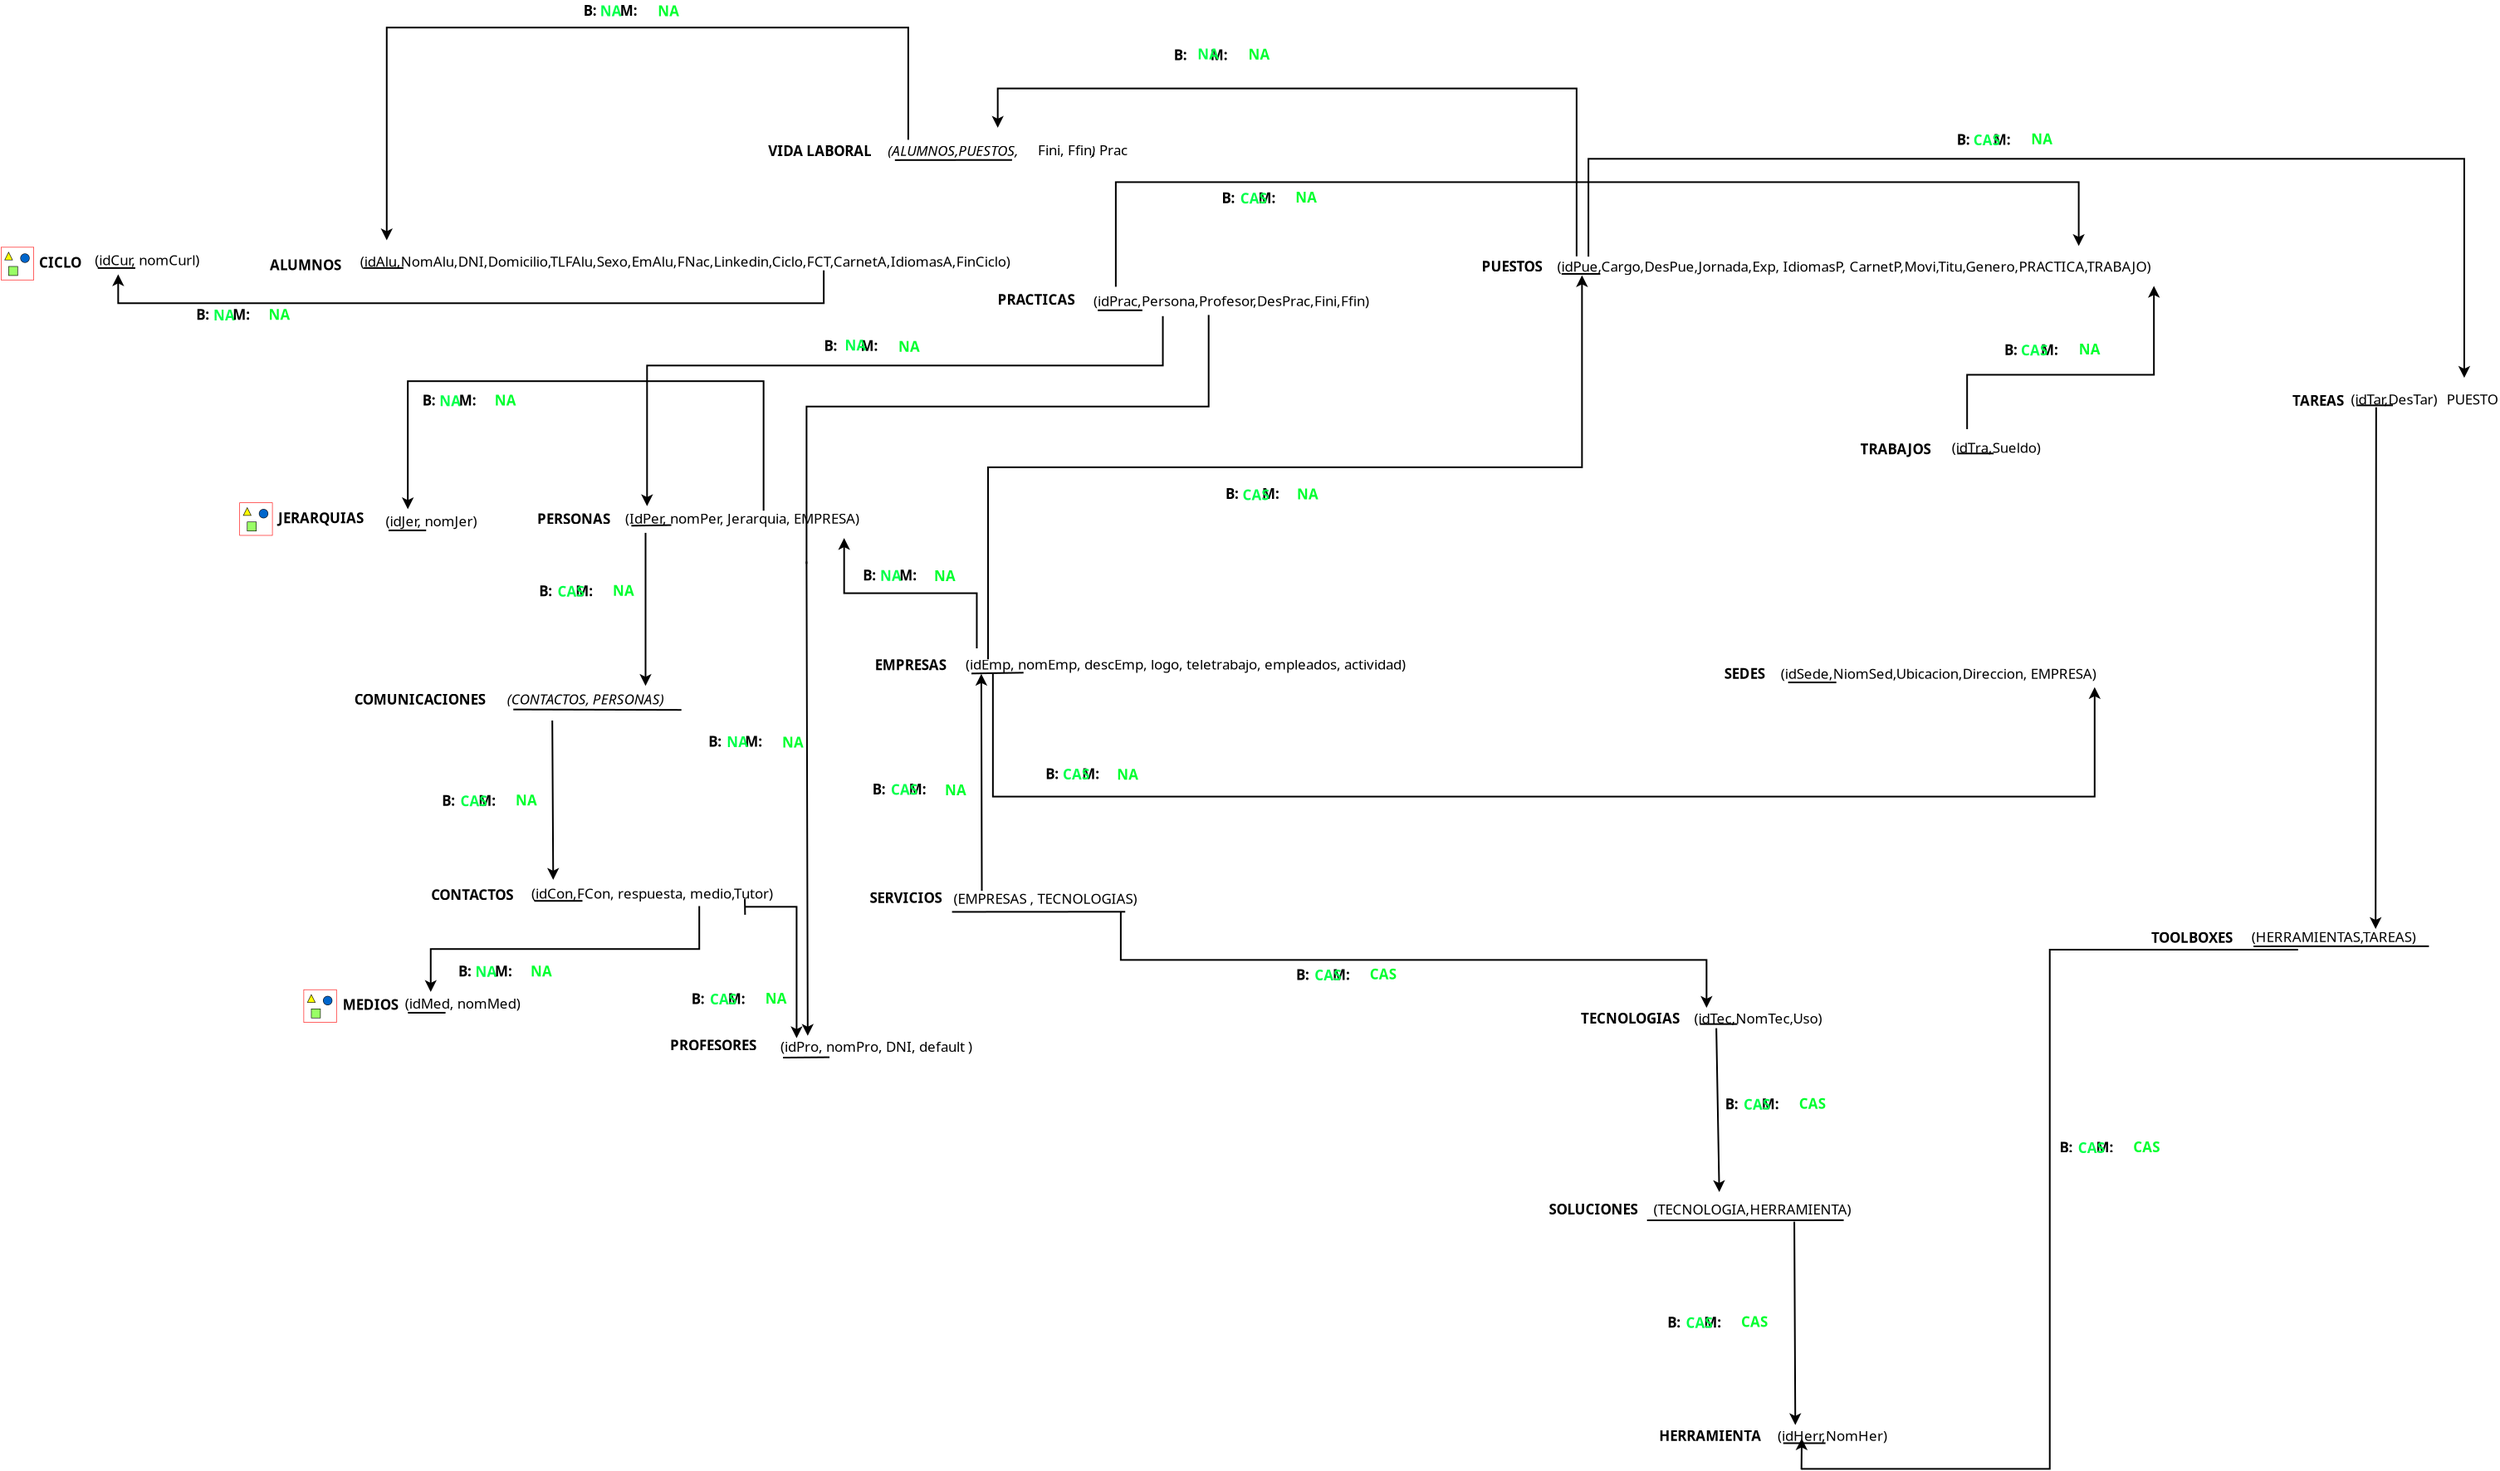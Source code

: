 <?xml version="1.0" encoding="UTF-8"?>
<dia:diagram xmlns:dia="http://www.lysator.liu.se/~alla/dia/">
  <dia:layer name="Fondo" visible="true" active="true">
    <dia:object type="Standard - Text" version="1" id="O0">
      <dia:attribute name="obj_pos">
        <dia:point val="-35.388,-3.421"/>
      </dia:attribute>
      <dia:attribute name="obj_bb">
        <dia:rectangle val="-35.388,-4.209;-30.238,-3.221"/>
      </dia:attribute>
      <dia:attribute name="text">
        <dia:composite type="text">
          <dia:attribute name="string">
            <dia:string>#EMPRESAS#</dia:string>
          </dia:attribute>
          <dia:attribute name="font">
            <dia:font family="sans" style="80" name="Helvetica-Bold"/>
          </dia:attribute>
          <dia:attribute name="height">
            <dia:real val="1.058"/>
          </dia:attribute>
          <dia:attribute name="pos">
            <dia:point val="-35.388,-3.421"/>
          </dia:attribute>
          <dia:attribute name="color">
            <dia:color val="#000000"/>
          </dia:attribute>
          <dia:attribute name="alignment">
            <dia:enum val="0"/>
          </dia:attribute>
        </dia:composite>
      </dia:attribute>
      <dia:attribute name="valign">
        <dia:enum val="3"/>
      </dia:attribute>
    </dia:object>
    <dia:object type="Standard - Text" version="1" id="O1">
      <dia:attribute name="obj_pos">
        <dia:point val="-62.115,10.424"/>
      </dia:attribute>
      <dia:attribute name="obj_bb">
        <dia:rectangle val="-62.115,9.637;-56.3,10.624"/>
      </dia:attribute>
      <dia:attribute name="text">
        <dia:composite type="text">
          <dia:attribute name="string">
            <dia:string>#CONTACTOS#</dia:string>
          </dia:attribute>
          <dia:attribute name="font">
            <dia:font family="sans" style="80" name="Helvetica-Bold"/>
          </dia:attribute>
          <dia:attribute name="height">
            <dia:real val="1.058"/>
          </dia:attribute>
          <dia:attribute name="pos">
            <dia:point val="-62.115,10.424"/>
          </dia:attribute>
          <dia:attribute name="color">
            <dia:color val="#000000"/>
          </dia:attribute>
          <dia:attribute name="alignment">
            <dia:enum val="0"/>
          </dia:attribute>
        </dia:composite>
      </dia:attribute>
      <dia:attribute name="valign">
        <dia:enum val="3"/>
      </dia:attribute>
    </dia:object>
    <dia:object type="Standard - Text" version="1" id="O2">
      <dia:attribute name="obj_pos">
        <dia:point val="-66.742,-1.347"/>
      </dia:attribute>
      <dia:attribute name="obj_bb">
        <dia:rectangle val="-66.742,-2.135;-58.01,-1.147"/>
      </dia:attribute>
      <dia:attribute name="text">
        <dia:composite type="text">
          <dia:attribute name="string">
            <dia:string>#COMUNICACIONES#</dia:string>
          </dia:attribute>
          <dia:attribute name="font">
            <dia:font family="sans" style="80" name="Helvetica-Bold"/>
          </dia:attribute>
          <dia:attribute name="height">
            <dia:real val="1.058"/>
          </dia:attribute>
          <dia:attribute name="pos">
            <dia:point val="-66.742,-1.347"/>
          </dia:attribute>
          <dia:attribute name="color">
            <dia:color val="#000000"/>
          </dia:attribute>
          <dia:attribute name="alignment">
            <dia:enum val="0"/>
          </dia:attribute>
        </dia:composite>
      </dia:attribute>
      <dia:attribute name="valign">
        <dia:enum val="3"/>
      </dia:attribute>
    </dia:object>
    <dia:object type="Standard - Text" version="1" id="O3">
      <dia:attribute name="obj_pos">
        <dia:point val="-47.724,19.486"/>
      </dia:attribute>
      <dia:attribute name="obj_bb">
        <dia:rectangle val="-47.724,18.698;-41.399,19.686"/>
      </dia:attribute>
      <dia:attribute name="text">
        <dia:composite type="text">
          <dia:attribute name="string">
            <dia:string>#PROFESORES#</dia:string>
          </dia:attribute>
          <dia:attribute name="font">
            <dia:font family="sans" style="80" name="Helvetica-Bold"/>
          </dia:attribute>
          <dia:attribute name="height">
            <dia:real val="1.058"/>
          </dia:attribute>
          <dia:attribute name="pos">
            <dia:point val="-47.724,19.486"/>
          </dia:attribute>
          <dia:attribute name="color">
            <dia:color val="#000000"/>
          </dia:attribute>
          <dia:attribute name="alignment">
            <dia:enum val="0"/>
          </dia:attribute>
        </dia:composite>
      </dia:attribute>
      <dia:attribute name="valign">
        <dia:enum val="3"/>
      </dia:attribute>
    </dia:object>
    <dia:object type="Standard - Text" version="1" id="O4">
      <dia:attribute name="obj_pos">
        <dia:point val="-55.734,-12.213"/>
      </dia:attribute>
      <dia:attribute name="obj_bb">
        <dia:rectangle val="-55.734,-13;-50.577,-12.012"/>
      </dia:attribute>
      <dia:attribute name="text">
        <dia:composite type="text">
          <dia:attribute name="string">
            <dia:string>#PERSONAS#</dia:string>
          </dia:attribute>
          <dia:attribute name="font">
            <dia:font family="sans" style="80" name="Helvetica-Bold"/>
          </dia:attribute>
          <dia:attribute name="height">
            <dia:real val="1.058"/>
          </dia:attribute>
          <dia:attribute name="pos">
            <dia:point val="-55.734,-12.213"/>
          </dia:attribute>
          <dia:attribute name="color">
            <dia:color val="#000000"/>
          </dia:attribute>
          <dia:attribute name="alignment">
            <dia:enum val="0"/>
          </dia:attribute>
        </dia:composite>
      </dia:attribute>
      <dia:attribute name="valign">
        <dia:enum val="3"/>
      </dia:attribute>
    </dia:object>
    <dia:object type="Standard - Text" version="1" id="O5">
      <dia:attribute name="obj_pos">
        <dia:point val="-41.819,-34.391"/>
      </dia:attribute>
      <dia:attribute name="obj_bb">
        <dia:rectangle val="-41.819,-35.178;-34.789,-34.191"/>
      </dia:attribute>
      <dia:attribute name="text">
        <dia:composite type="text">
          <dia:attribute name="string">
            <dia:string>#VIDA LABORAL#</dia:string>
          </dia:attribute>
          <dia:attribute name="font">
            <dia:font family="sans" style="80" name="Helvetica-Bold"/>
          </dia:attribute>
          <dia:attribute name="height">
            <dia:real val="1.058"/>
          </dia:attribute>
          <dia:attribute name="pos">
            <dia:point val="-41.819,-34.391"/>
          </dia:attribute>
          <dia:attribute name="color">
            <dia:color val="#000000"/>
          </dia:attribute>
          <dia:attribute name="alignment">
            <dia:enum val="0"/>
          </dia:attribute>
        </dia:composite>
      </dia:attribute>
      <dia:attribute name="valign">
        <dia:enum val="3"/>
      </dia:attribute>
    </dia:object>
    <dia:object type="Standard - Text" version="1" id="O6">
      <dia:attribute name="obj_pos">
        <dia:point val="-29.928,-3.461"/>
      </dia:attribute>
      <dia:attribute name="obj_bb">
        <dia:rectangle val="-29.928,-4.249;-0.74,-3.261"/>
      </dia:attribute>
      <dia:attribute name="text">
        <dia:composite type="text">
          <dia:attribute name="string">
            <dia:string>#(idEmp, nomEmp, descEmp, logo, teletrabajo, empleados, actividad)#</dia:string>
          </dia:attribute>
          <dia:attribute name="font">
            <dia:font family="sans" style="0" name="Helvetica"/>
          </dia:attribute>
          <dia:attribute name="height">
            <dia:real val="1.058"/>
          </dia:attribute>
          <dia:attribute name="pos">
            <dia:point val="-29.928,-3.461"/>
          </dia:attribute>
          <dia:attribute name="color">
            <dia:color val="#000000"/>
          </dia:attribute>
          <dia:attribute name="alignment">
            <dia:enum val="0"/>
          </dia:attribute>
        </dia:composite>
      </dia:attribute>
      <dia:attribute name="valign">
        <dia:enum val="3"/>
      </dia:attribute>
    </dia:object>
    <dia:object type="Standard - Text" version="1" id="O7">
      <dia:attribute name="obj_pos">
        <dia:point val="-56.084,10.338"/>
      </dia:attribute>
      <dia:attribute name="obj_bb">
        <dia:rectangle val="-56.084,9.551;-40.154,10.538"/>
      </dia:attribute>
      <dia:attribute name="text">
        <dia:composite type="text">
          <dia:attribute name="string">
            <dia:string>#(idCon,FCon, respuesta, medio,Tutor)#</dia:string>
          </dia:attribute>
          <dia:attribute name="font">
            <dia:font family="sans" style="0" name="Helvetica"/>
          </dia:attribute>
          <dia:attribute name="height">
            <dia:real val="1.058"/>
          </dia:attribute>
          <dia:attribute name="pos">
            <dia:point val="-56.084,10.338"/>
          </dia:attribute>
          <dia:attribute name="color">
            <dia:color val="#000000"/>
          </dia:attribute>
          <dia:attribute name="alignment">
            <dia:enum val="0"/>
          </dia:attribute>
        </dia:composite>
      </dia:attribute>
      <dia:attribute name="valign">
        <dia:enum val="3"/>
      </dia:attribute>
    </dia:object>
    <dia:object type="Standard - Text" version="1" id="O8">
      <dia:attribute name="obj_pos">
        <dia:point val="-41.082,19.565"/>
      </dia:attribute>
      <dia:attribute name="obj_bb">
        <dia:rectangle val="-41.082,18.777;-28.609,19.765"/>
      </dia:attribute>
      <dia:attribute name="text">
        <dia:composite type="text">
          <dia:attribute name="string">
            <dia:string>#(idPro, nomPro, DNI, default )#</dia:string>
          </dia:attribute>
          <dia:attribute name="font">
            <dia:font family="sans" style="0" name="Helvetica"/>
          </dia:attribute>
          <dia:attribute name="height">
            <dia:real val="1.058"/>
          </dia:attribute>
          <dia:attribute name="pos">
            <dia:point val="-41.082,19.565"/>
          </dia:attribute>
          <dia:attribute name="color">
            <dia:color val="#000000"/>
          </dia:attribute>
          <dia:attribute name="alignment">
            <dia:enum val="0"/>
          </dia:attribute>
        </dia:composite>
      </dia:attribute>
      <dia:attribute name="valign">
        <dia:enum val="3"/>
      </dia:attribute>
    </dia:object>
    <dia:object type="Standard - Text" version="1" id="O9">
      <dia:attribute name="obj_pos">
        <dia:point val="-50.434,-12.248"/>
      </dia:attribute>
      <dia:attribute name="obj_bb">
        <dia:rectangle val="-50.434,-13.06;-34.867,-11.999"/>
      </dia:attribute>
      <dia:attribute name="text">
        <dia:composite type="text">
          <dia:attribute name="string">
            <dia:string>#(IdPer, nomPer, Jerarquia, EMPRESA)#</dia:string>
          </dia:attribute>
          <dia:attribute name="font">
            <dia:font family="sans" style="0" name="Helvetica"/>
          </dia:attribute>
          <dia:attribute name="height">
            <dia:real val="1.058"/>
          </dia:attribute>
          <dia:attribute name="pos">
            <dia:point val="-50.434,-12.248"/>
          </dia:attribute>
          <dia:attribute name="color">
            <dia:color val="#000000"/>
          </dia:attribute>
          <dia:attribute name="alignment">
            <dia:enum val="0"/>
          </dia:attribute>
        </dia:composite>
      </dia:attribute>
      <dia:attribute name="valign">
        <dia:enum val="3"/>
      </dia:attribute>
    </dia:object>
    <dia:object type="Standard - Text" version="1" id="O10">
      <dia:attribute name="obj_pos">
        <dia:point val="-34.617,-34.401"/>
      </dia:attribute>
      <dia:attribute name="obj_bb">
        <dia:rectangle val="-34.617,-35.188;-19.309,-34.2"/>
      </dia:attribute>
      <dia:attribute name="text">
        <dia:composite type="text">
          <dia:attribute name="string">
            <dia:string>#(ALUMNOS,PUESTOS,                      )#</dia:string>
          </dia:attribute>
          <dia:attribute name="font">
            <dia:font family="sans" style="8" name="Helvetica-Oblique"/>
          </dia:attribute>
          <dia:attribute name="height">
            <dia:real val="1.058"/>
          </dia:attribute>
          <dia:attribute name="pos">
            <dia:point val="-34.617,-34.401"/>
          </dia:attribute>
          <dia:attribute name="color">
            <dia:color val="#000000"/>
          </dia:attribute>
          <dia:attribute name="alignment">
            <dia:enum val="0"/>
          </dia:attribute>
        </dia:composite>
      </dia:attribute>
      <dia:attribute name="valign">
        <dia:enum val="3"/>
      </dia:attribute>
    </dia:object>
    <dia:object type="Standard - Line" version="0" id="O11">
      <dia:attribute name="obj_pos">
        <dia:point val="-55.906,10.475"/>
      </dia:attribute>
      <dia:attribute name="obj_bb">
        <dia:rectangle val="-55.956,10.425;-52.954,10.525"/>
      </dia:attribute>
      <dia:attribute name="conn_endpoints">
        <dia:point val="-55.906,10.475"/>
        <dia:point val="-53.004,10.475"/>
      </dia:attribute>
      <dia:attribute name="numcp">
        <dia:int val="1"/>
      </dia:attribute>
    </dia:object>
    <dia:object type="Standard - Line" version="0" id="O12">
      <dia:attribute name="obj_pos">
        <dia:point val="-29.579,-3.22"/>
      </dia:attribute>
      <dia:attribute name="obj_bb">
        <dia:rectangle val="-29.63,-3.32;-26.391,-3.169"/>
      </dia:attribute>
      <dia:attribute name="conn_endpoints">
        <dia:point val="-29.579,-3.22"/>
        <dia:point val="-26.442,-3.269"/>
      </dia:attribute>
      <dia:attribute name="numcp">
        <dia:int val="1"/>
      </dia:attribute>
    </dia:object>
    <dia:object type="Standard - Line" version="0" id="O13">
      <dia:attribute name="obj_pos">
        <dia:point val="-57.168,-1.054"/>
      </dia:attribute>
      <dia:attribute name="obj_bb">
        <dia:rectangle val="-57.218,-1.104;-46.993,-0.977"/>
      </dia:attribute>
      <dia:attribute name="conn_endpoints">
        <dia:point val="-57.168,-1.054"/>
        <dia:point val="-47.044,-1.027"/>
      </dia:attribute>
      <dia:attribute name="numcp">
        <dia:int val="1"/>
      </dia:attribute>
    </dia:object>
    <dia:object type="Standard - Line" version="0" id="O14">
      <dia:attribute name="obj_pos">
        <dia:point val="-50.059,-12.122"/>
      </dia:attribute>
      <dia:attribute name="obj_bb">
        <dia:rectangle val="-50.11,-12.209;-47.602,-12.071"/>
      </dia:attribute>
      <dia:attribute name="conn_endpoints">
        <dia:point val="-50.059,-12.122"/>
        <dia:point val="-47.653,-12.158"/>
      </dia:attribute>
      <dia:attribute name="numcp">
        <dia:int val="1"/>
      </dia:attribute>
    </dia:object>
    <dia:object type="Standard - Line" version="0" id="O15">
      <dia:attribute name="obj_pos">
        <dia:point val="-34.188,-34.144"/>
      </dia:attribute>
      <dia:attribute name="obj_bb">
        <dia:rectangle val="-34.238,-34.201;-27.083,-34.094"/>
      </dia:attribute>
      <dia:attribute name="conn_endpoints">
        <dia:point val="-34.188,-34.144"/>
        <dia:point val="-27.133,-34.151"/>
      </dia:attribute>
      <dia:attribute name="numcp">
        <dia:int val="1"/>
      </dia:attribute>
    </dia:object>
    <dia:object type="Standard - Line" version="0" id="O16">
      <dia:attribute name="obj_pos">
        <dia:point val="-40.922,19.916"/>
      </dia:attribute>
      <dia:attribute name="obj_bb">
        <dia:rectangle val="-40.973,19.842;-38.075,19.966"/>
      </dia:attribute>
      <dia:attribute name="conn_endpoints">
        <dia:point val="-40.922,19.916"/>
        <dia:point val="-38.126,19.893"/>
      </dia:attribute>
      <dia:attribute name="numcp">
        <dia:int val="1"/>
      </dia:attribute>
    </dia:object>
    <dia:object type="Standard - Text" version="1" id="O17">
      <dia:attribute name="obj_pos">
        <dia:point val="-25.582,-34.435"/>
      </dia:attribute>
      <dia:attribute name="obj_bb">
        <dia:rectangle val="-25.582,-35.223;-19.608,-34.235"/>
      </dia:attribute>
      <dia:attribute name="text">
        <dia:composite type="text">
          <dia:attribute name="string">
            <dia:string>#Fini, Ffin, Prac#</dia:string>
          </dia:attribute>
          <dia:attribute name="font">
            <dia:font family="sans" style="0" name="Helvetica"/>
          </dia:attribute>
          <dia:attribute name="height">
            <dia:real val="1.058"/>
          </dia:attribute>
          <dia:attribute name="pos">
            <dia:point val="-25.582,-34.435"/>
          </dia:attribute>
          <dia:attribute name="color">
            <dia:color val="#000000"/>
          </dia:attribute>
          <dia:attribute name="alignment">
            <dia:enum val="0"/>
          </dia:attribute>
        </dia:composite>
      </dia:attribute>
      <dia:attribute name="valign">
        <dia:enum val="3"/>
      </dia:attribute>
    </dia:object>
    <dia:object type="Standard - Text" version="1" id="O18">
      <dia:attribute name="obj_pos">
        <dia:point val="-57.547,-1.366"/>
      </dia:attribute>
      <dia:attribute name="obj_bb">
        <dia:rectangle val="-57.547,-2.154;-46.447,-1.166"/>
      </dia:attribute>
      <dia:attribute name="text">
        <dia:composite type="text">
          <dia:attribute name="string">
            <dia:string>#(CONTACTOS, PERSONAS)#</dia:string>
          </dia:attribute>
          <dia:attribute name="font">
            <dia:font family="sans" style="8" name="Helvetica-Oblique"/>
          </dia:attribute>
          <dia:attribute name="height">
            <dia:real val="1.058"/>
          </dia:attribute>
          <dia:attribute name="pos">
            <dia:point val="-57.547,-1.366"/>
          </dia:attribute>
          <dia:attribute name="color">
            <dia:color val="#000000"/>
          </dia:attribute>
          <dia:attribute name="alignment">
            <dia:enum val="0"/>
          </dia:attribute>
        </dia:composite>
      </dia:attribute>
      <dia:attribute name="valign">
        <dia:enum val="3"/>
      </dia:attribute>
    </dia:object>
    <dia:object type="Standard - Text" version="1" id="O19">
      <dia:attribute name="obj_pos">
        <dia:point val="-52.661,10.313"/>
      </dia:attribute>
      <dia:attribute name="obj_bb">
        <dia:rectangle val="-52.661,9.526;-52.661,10.514"/>
      </dia:attribute>
      <dia:attribute name="text">
        <dia:composite type="text">
          <dia:attribute name="string">
            <dia:string>##</dia:string>
          </dia:attribute>
          <dia:attribute name="font">
            <dia:font family="sans" style="8" name="Helvetica-Oblique"/>
          </dia:attribute>
          <dia:attribute name="height">
            <dia:real val="1.058"/>
          </dia:attribute>
          <dia:attribute name="pos">
            <dia:point val="-52.661,10.313"/>
          </dia:attribute>
          <dia:attribute name="color">
            <dia:color val="#000000"/>
          </dia:attribute>
          <dia:attribute name="alignment">
            <dia:enum val="0"/>
          </dia:attribute>
        </dia:composite>
      </dia:attribute>
      <dia:attribute name="valign">
        <dia:enum val="3"/>
      </dia:attribute>
    </dia:object>
    <dia:object type="Standard - Text" version="1" id="O20">
      <dia:attribute name="obj_pos">
        <dia:point val="-85.723,-27.662"/>
      </dia:attribute>
      <dia:attribute name="obj_bb">
        <dia:rectangle val="-85.723,-28.449;-82.903,-27.462"/>
      </dia:attribute>
      <dia:attribute name="text">
        <dia:composite type="text">
          <dia:attribute name="string">
            <dia:string>#CICLO#</dia:string>
          </dia:attribute>
          <dia:attribute name="font">
            <dia:font family="sans" style="80" name="Helvetica-Bold"/>
          </dia:attribute>
          <dia:attribute name="height">
            <dia:real val="1.058"/>
          </dia:attribute>
          <dia:attribute name="pos">
            <dia:point val="-85.723,-27.662"/>
          </dia:attribute>
          <dia:attribute name="color">
            <dia:color val="#000000"/>
          </dia:attribute>
          <dia:attribute name="alignment">
            <dia:enum val="0"/>
          </dia:attribute>
        </dia:composite>
      </dia:attribute>
      <dia:attribute name="valign">
        <dia:enum val="3"/>
      </dia:attribute>
    </dia:object>
    <dia:object type="Standard - Text" version="1" id="O21">
      <dia:attribute name="obj_pos">
        <dia:point val="-82.37,-27.817"/>
      </dia:attribute>
      <dia:attribute name="obj_bb">
        <dia:rectangle val="-82.37,-28.605;-75.328,-27.617"/>
      </dia:attribute>
      <dia:attribute name="text">
        <dia:composite type="text">
          <dia:attribute name="string">
            <dia:string>#(idCur, nomCurl)#</dia:string>
          </dia:attribute>
          <dia:attribute name="font">
            <dia:font family="sans" style="0" name="Helvetica"/>
          </dia:attribute>
          <dia:attribute name="height">
            <dia:real val="1.058"/>
          </dia:attribute>
          <dia:attribute name="pos">
            <dia:point val="-82.37,-27.817"/>
          </dia:attribute>
          <dia:attribute name="color">
            <dia:color val="#000000"/>
          </dia:attribute>
          <dia:attribute name="alignment">
            <dia:enum val="0"/>
          </dia:attribute>
        </dia:composite>
      </dia:attribute>
      <dia:attribute name="valign">
        <dia:enum val="3"/>
      </dia:attribute>
    </dia:object>
    <dia:object type="Standard - Line" version="0" id="O22">
      <dia:attribute name="obj_pos">
        <dia:point val="-82.193,-27.643"/>
      </dia:attribute>
      <dia:attribute name="obj_bb">
        <dia:rectangle val="-82.243,-27.693;-79.881,-27.593"/>
      </dia:attribute>
      <dia:attribute name="conn_endpoints">
        <dia:point val="-82.193,-27.643"/>
        <dia:point val="-79.931,-27.643"/>
      </dia:attribute>
      <dia:attribute name="numcp">
        <dia:int val="1"/>
      </dia:attribute>
    </dia:object>
    <dia:object type="Standard - Text" version="1" id="O23">
      <dia:attribute name="obj_pos">
        <dia:point val="-71.33,-12.279"/>
      </dia:attribute>
      <dia:attribute name="obj_bb">
        <dia:rectangle val="-71.33,-13.067;-65.487,-12.079"/>
      </dia:attribute>
      <dia:attribute name="text">
        <dia:composite type="text">
          <dia:attribute name="string">
            <dia:string>#JERARQUIAS#</dia:string>
          </dia:attribute>
          <dia:attribute name="font">
            <dia:font family="sans" style="80" name="Helvetica-Bold"/>
          </dia:attribute>
          <dia:attribute name="height">
            <dia:real val="1.058"/>
          </dia:attribute>
          <dia:attribute name="pos">
            <dia:point val="-71.33,-12.279"/>
          </dia:attribute>
          <dia:attribute name="color">
            <dia:color val="#000000"/>
          </dia:attribute>
          <dia:attribute name="alignment">
            <dia:enum val="0"/>
          </dia:attribute>
        </dia:composite>
      </dia:attribute>
      <dia:attribute name="valign">
        <dia:enum val="3"/>
      </dia:attribute>
    </dia:object>
    <dia:object type="Standard - Text" version="1" id="O24">
      <dia:attribute name="obj_pos">
        <dia:point val="-64.856,-12.087"/>
      </dia:attribute>
      <dia:attribute name="obj_bb">
        <dia:rectangle val="-64.856,-12.874;-58.764,-11.887"/>
      </dia:attribute>
      <dia:attribute name="text">
        <dia:composite type="text">
          <dia:attribute name="string">
            <dia:string>#(idJer, nomJer)#</dia:string>
          </dia:attribute>
          <dia:attribute name="font">
            <dia:font family="sans" style="0" name="Helvetica"/>
          </dia:attribute>
          <dia:attribute name="height">
            <dia:real val="1.058"/>
          </dia:attribute>
          <dia:attribute name="pos">
            <dia:point val="-64.856,-12.087"/>
          </dia:attribute>
          <dia:attribute name="color">
            <dia:color val="#000000"/>
          </dia:attribute>
          <dia:attribute name="alignment">
            <dia:enum val="0"/>
          </dia:attribute>
        </dia:composite>
      </dia:attribute>
      <dia:attribute name="valign">
        <dia:enum val="3"/>
      </dia:attribute>
    </dia:object>
    <dia:object type="Standard - Line" version="0" id="O25">
      <dia:attribute name="obj_pos">
        <dia:point val="-64.679,-11.842"/>
      </dia:attribute>
      <dia:attribute name="obj_bb">
        <dia:rectangle val="-64.729,-11.892;-62.367,-11.792"/>
      </dia:attribute>
      <dia:attribute name="conn_endpoints">
        <dia:point val="-64.679,-11.842"/>
        <dia:point val="-62.417,-11.842"/>
      </dia:attribute>
      <dia:attribute name="numcp">
        <dia:int val="1"/>
      </dia:attribute>
    </dia:object>
    <dia:object type="Standard - Text" version="1" id="O26">
      <dia:attribute name="obj_pos">
        <dia:point val="-61.615,-19.329"/>
      </dia:attribute>
      <dia:attribute name="obj_bb">
        <dia:rectangle val="-61.615,-20.116;-60.25,-19.129"/>
      </dia:attribute>
      <dia:attribute name="text">
        <dia:composite type="text">
          <dia:attribute name="string">
            <dia:string>#NA#</dia:string>
          </dia:attribute>
          <dia:attribute name="font">
            <dia:font family="sans" style="80" name="Helvetica-Bold"/>
          </dia:attribute>
          <dia:attribute name="height">
            <dia:real val="1.058"/>
          </dia:attribute>
          <dia:attribute name="pos">
            <dia:point val="-61.615,-19.329"/>
          </dia:attribute>
          <dia:attribute name="color">
            <dia:color val="#00ff4a"/>
          </dia:attribute>
          <dia:attribute name="alignment">
            <dia:enum val="0"/>
          </dia:attribute>
        </dia:composite>
      </dia:attribute>
      <dia:attribute name="valign">
        <dia:enum val="3"/>
      </dia:attribute>
    </dia:object>
    <dia:object type="Standard - Text" version="1" id="O27">
      <dia:attribute name="obj_pos">
        <dia:point val="-62.643,-19.365"/>
      </dia:attribute>
      <dia:attribute name="obj_bb">
        <dia:rectangle val="-62.643,-20.153;-56.935,-19.165"/>
      </dia:attribute>
      <dia:attribute name="text">
        <dia:composite type="text">
          <dia:attribute name="string">
            <dia:string>#B:       M:     #</dia:string>
          </dia:attribute>
          <dia:attribute name="font">
            <dia:font family="sans" style="80" name="Helvetica-Bold"/>
          </dia:attribute>
          <dia:attribute name="height">
            <dia:real val="1.058"/>
          </dia:attribute>
          <dia:attribute name="pos">
            <dia:point val="-62.643,-19.365"/>
          </dia:attribute>
          <dia:attribute name="color">
            <dia:color val="#000000"/>
          </dia:attribute>
          <dia:attribute name="alignment">
            <dia:enum val="0"/>
          </dia:attribute>
        </dia:composite>
      </dia:attribute>
      <dia:attribute name="valign">
        <dia:enum val="3"/>
      </dia:attribute>
    </dia:object>
    <dia:object type="Standard - Text" version="1" id="O28">
      <dia:attribute name="obj_pos">
        <dia:point val="-58.286,-19.365"/>
      </dia:attribute>
      <dia:attribute name="obj_bb">
        <dia:rectangle val="-58.286,-20.153;-56.921,-19.165"/>
      </dia:attribute>
      <dia:attribute name="text">
        <dia:composite type="text">
          <dia:attribute name="string">
            <dia:string>#NA#</dia:string>
          </dia:attribute>
          <dia:attribute name="font">
            <dia:font family="sans" style="80" name="Helvetica-Bold"/>
          </dia:attribute>
          <dia:attribute name="height">
            <dia:real val="1.058"/>
          </dia:attribute>
          <dia:attribute name="pos">
            <dia:point val="-58.286,-19.365"/>
          </dia:attribute>
          <dia:attribute name="color">
            <dia:color val="#00ff2e"/>
          </dia:attribute>
          <dia:attribute name="alignment">
            <dia:enum val="0"/>
          </dia:attribute>
        </dia:composite>
      </dia:attribute>
      <dia:attribute name="valign">
        <dia:enum val="3"/>
      </dia:attribute>
    </dia:object>
    <dia:object type="Standard - Text" version="1" id="O29">
      <dia:attribute name="obj_pos">
        <dia:point val="-67.437,17.039"/>
      </dia:attribute>
      <dia:attribute name="obj_bb">
        <dia:rectangle val="-67.437,16.252;-63.667,17.239"/>
      </dia:attribute>
      <dia:attribute name="text">
        <dia:composite type="text">
          <dia:attribute name="string">
            <dia:string>#MEDIOS#</dia:string>
          </dia:attribute>
          <dia:attribute name="font">
            <dia:font family="sans" style="80" name="Helvetica-Bold"/>
          </dia:attribute>
          <dia:attribute name="height">
            <dia:real val="1.058"/>
          </dia:attribute>
          <dia:attribute name="pos">
            <dia:point val="-67.437,17.039"/>
          </dia:attribute>
          <dia:attribute name="color">
            <dia:color val="#000000"/>
          </dia:attribute>
          <dia:attribute name="alignment">
            <dia:enum val="0"/>
          </dia:attribute>
        </dia:composite>
      </dia:attribute>
      <dia:attribute name="valign">
        <dia:enum val="3"/>
      </dia:attribute>
    </dia:object>
    <dia:object type="Standard - Text" version="1" id="O30">
      <dia:attribute name="obj_pos">
        <dia:point val="-63.69,16.968"/>
      </dia:attribute>
      <dia:attribute name="obj_bb">
        <dia:rectangle val="-63.69,16.181;-56.257,17.168"/>
      </dia:attribute>
      <dia:attribute name="text">
        <dia:composite type="text">
          <dia:attribute name="string">
            <dia:string>#(idMed, nomMed)#</dia:string>
          </dia:attribute>
          <dia:attribute name="font">
            <dia:font family="sans" style="0" name="Helvetica"/>
          </dia:attribute>
          <dia:attribute name="height">
            <dia:real val="1.058"/>
          </dia:attribute>
          <dia:attribute name="pos">
            <dia:point val="-63.69,16.968"/>
          </dia:attribute>
          <dia:attribute name="color">
            <dia:color val="#000000"/>
          </dia:attribute>
          <dia:attribute name="alignment">
            <dia:enum val="0"/>
          </dia:attribute>
        </dia:composite>
      </dia:attribute>
      <dia:attribute name="valign">
        <dia:enum val="3"/>
      </dia:attribute>
    </dia:object>
    <dia:object type="Standard - Line" version="0" id="O31">
      <dia:attribute name="obj_pos">
        <dia:point val="-63.513,17.213"/>
      </dia:attribute>
      <dia:attribute name="obj_bb">
        <dia:rectangle val="-63.563,17.163;-61.2,17.263"/>
      </dia:attribute>
      <dia:attribute name="conn_endpoints">
        <dia:point val="-63.513,17.213"/>
        <dia:point val="-61.25,17.213"/>
      </dia:attribute>
      <dia:attribute name="numcp">
        <dia:int val="1"/>
      </dia:attribute>
    </dia:object>
    <dia:object type="Standard - Text" version="1" id="O32">
      <dia:attribute name="obj_pos">
        <dia:point val="7.123,17.864"/>
      </dia:attribute>
      <dia:attribute name="obj_bb">
        <dia:rectangle val="7.123,17.077;13.868,18.064"/>
      </dia:attribute>
      <dia:attribute name="text">
        <dia:composite type="text">
          <dia:attribute name="string">
            <dia:string>#TECNOLOGIAS#</dia:string>
          </dia:attribute>
          <dia:attribute name="font">
            <dia:font family="sans" style="80" name="Helvetica-Bold"/>
          </dia:attribute>
          <dia:attribute name="height">
            <dia:real val="1.058"/>
          </dia:attribute>
          <dia:attribute name="pos">
            <dia:point val="7.123,17.864"/>
          </dia:attribute>
          <dia:attribute name="color">
            <dia:color val="#000000"/>
          </dia:attribute>
          <dia:attribute name="alignment">
            <dia:enum val="0"/>
          </dia:attribute>
        </dia:composite>
      </dia:attribute>
      <dia:attribute name="valign">
        <dia:enum val="3"/>
      </dia:attribute>
    </dia:object>
    <dia:object type="Standard - Text" version="1" id="O33">
      <dia:attribute name="obj_pos">
        <dia:point val="14.859,17.44"/>
      </dia:attribute>
      <dia:attribute name="obj_bb">
        <dia:rectangle val="14.859,16.845;14.859,17.59"/>
      </dia:attribute>
      <dia:attribute name="text">
        <dia:composite type="text">
          <dia:attribute name="string">
            <dia:string>##</dia:string>
          </dia:attribute>
          <dia:attribute name="font">
            <dia:font family="sans" style="0" name="Helvetica"/>
          </dia:attribute>
          <dia:attribute name="height">
            <dia:real val="0.8"/>
          </dia:attribute>
          <dia:attribute name="pos">
            <dia:point val="14.859,17.44"/>
          </dia:attribute>
          <dia:attribute name="color">
            <dia:color val="#000000"/>
          </dia:attribute>
          <dia:attribute name="alignment">
            <dia:enum val="0"/>
          </dia:attribute>
        </dia:composite>
      </dia:attribute>
      <dia:attribute name="valign">
        <dia:enum val="3"/>
      </dia:attribute>
    </dia:object>
    <dia:object type="Standard - Text" version="1" id="O34">
      <dia:attribute name="obj_pos">
        <dia:point val="13.94,17.864"/>
      </dia:attribute>
      <dia:attribute name="obj_bb">
        <dia:rectangle val="13.94,17.077;22.48,18.064"/>
      </dia:attribute>
      <dia:attribute name="text">
        <dia:composite type="text">
          <dia:attribute name="string">
            <dia:string>#(idTec,NomTec,Uso)#</dia:string>
          </dia:attribute>
          <dia:attribute name="font">
            <dia:font family="sans" style="0" name="Helvetica"/>
          </dia:attribute>
          <dia:attribute name="height">
            <dia:real val="1.058"/>
          </dia:attribute>
          <dia:attribute name="pos">
            <dia:point val="13.94,17.864"/>
          </dia:attribute>
          <dia:attribute name="color">
            <dia:color val="#000000"/>
          </dia:attribute>
          <dia:attribute name="alignment">
            <dia:enum val="0"/>
          </dia:attribute>
        </dia:composite>
      </dia:attribute>
      <dia:attribute name="valign">
        <dia:enum val="3"/>
      </dia:attribute>
    </dia:object>
    <dia:object type="Standard - Text" version="1" id="O35">
      <dia:attribute name="obj_pos">
        <dia:point val="11.83,43.005"/>
      </dia:attribute>
      <dia:attribute name="obj_bb">
        <dia:rectangle val="11.83,42.218;18.76,43.205"/>
      </dia:attribute>
      <dia:attribute name="text">
        <dia:composite type="text">
          <dia:attribute name="string">
            <dia:string>#HERRAMIENTA#</dia:string>
          </dia:attribute>
          <dia:attribute name="font">
            <dia:font family="sans" style="80" name="Helvetica-Bold"/>
          </dia:attribute>
          <dia:attribute name="height">
            <dia:real val="1.058"/>
          </dia:attribute>
          <dia:attribute name="pos">
            <dia:point val="11.83,43.005"/>
          </dia:attribute>
          <dia:attribute name="color">
            <dia:color val="#000000"/>
          </dia:attribute>
          <dia:attribute name="alignment">
            <dia:enum val="0"/>
          </dia:attribute>
        </dia:composite>
      </dia:attribute>
      <dia:attribute name="valign">
        <dia:enum val="3"/>
      </dia:attribute>
    </dia:object>
    <dia:object type="Standard - Text" version="1" id="O36">
      <dia:attribute name="obj_pos">
        <dia:point val="18.971,43.005"/>
      </dia:attribute>
      <dia:attribute name="obj_bb">
        <dia:rectangle val="18.971,42.218;26.014,43.205"/>
      </dia:attribute>
      <dia:attribute name="text">
        <dia:composite type="text">
          <dia:attribute name="string">
            <dia:string>#(idHerr,NomHer)#</dia:string>
          </dia:attribute>
          <dia:attribute name="font">
            <dia:font family="sans" style="0" name="Helvetica"/>
          </dia:attribute>
          <dia:attribute name="height">
            <dia:real val="1.058"/>
          </dia:attribute>
          <dia:attribute name="pos">
            <dia:point val="18.971,43.005"/>
          </dia:attribute>
          <dia:attribute name="color">
            <dia:color val="#000000"/>
          </dia:attribute>
          <dia:attribute name="alignment">
            <dia:enum val="0"/>
          </dia:attribute>
        </dia:composite>
      </dia:attribute>
      <dia:attribute name="valign">
        <dia:enum val="3"/>
      </dia:attribute>
    </dia:object>
    <dia:object type="Standard - Text" version="1" id="O37">
      <dia:attribute name="obj_pos">
        <dia:point val="5.197,29.361"/>
      </dia:attribute>
      <dia:attribute name="obj_bb">
        <dia:rectangle val="5.197,28.574;11.312,29.561"/>
      </dia:attribute>
      <dia:attribute name="text">
        <dia:composite type="text">
          <dia:attribute name="string">
            <dia:string>#SOLUCIONES#</dia:string>
          </dia:attribute>
          <dia:attribute name="font">
            <dia:font family="sans" style="80" name="Helvetica-Bold"/>
          </dia:attribute>
          <dia:attribute name="height">
            <dia:real val="1.058"/>
          </dia:attribute>
          <dia:attribute name="pos">
            <dia:point val="5.197,29.361"/>
          </dia:attribute>
          <dia:attribute name="color">
            <dia:color val="#000000"/>
          </dia:attribute>
          <dia:attribute name="alignment">
            <dia:enum val="0"/>
          </dia:attribute>
        </dia:composite>
      </dia:attribute>
      <dia:attribute name="valign">
        <dia:enum val="3"/>
      </dia:attribute>
    </dia:object>
    <dia:object type="Standard - Text" version="1" id="O38">
      <dia:attribute name="obj_pos">
        <dia:point val="11.49,29.361"/>
      </dia:attribute>
      <dia:attribute name="obj_bb">
        <dia:rectangle val="11.49,28.574;24.175,29.561"/>
      </dia:attribute>
      <dia:attribute name="text">
        <dia:composite type="text">
          <dia:attribute name="string">
            <dia:string>#(TECNOLOGIA,HERRAMIENTA)#</dia:string>
          </dia:attribute>
          <dia:attribute name="font">
            <dia:font family="sans" style="0" name="Helvetica"/>
          </dia:attribute>
          <dia:attribute name="height">
            <dia:real val="1.058"/>
          </dia:attribute>
          <dia:attribute name="pos">
            <dia:point val="11.49,29.361"/>
          </dia:attribute>
          <dia:attribute name="color">
            <dia:color val="#000000"/>
          </dia:attribute>
          <dia:attribute name="alignment">
            <dia:enum val="0"/>
          </dia:attribute>
        </dia:composite>
      </dia:attribute>
      <dia:attribute name="valign">
        <dia:enum val="3"/>
      </dia:attribute>
    </dia:object>
    <dia:object type="Standard - Line" version="0" id="O39">
      <dia:attribute name="obj_pos">
        <dia:point val="11.107,29.715"/>
      </dia:attribute>
      <dia:attribute name="obj_bb">
        <dia:rectangle val="11.056,29.658;23.0,29.765"/>
      </dia:attribute>
      <dia:attribute name="conn_endpoints">
        <dia:point val="11.107,29.715"/>
        <dia:point val="22.95,29.708"/>
      </dia:attribute>
      <dia:attribute name="numcp">
        <dia:int val="1"/>
      </dia:attribute>
    </dia:object>
    <dia:object type="Standard - Text" version="1" id="O40">
      <dia:attribute name="obj_pos">
        <dia:point val="-35.7,10.605"/>
      </dia:attribute>
      <dia:attribute name="obj_bb">
        <dia:rectangle val="-35.7,9.818;-30.62,10.805"/>
      </dia:attribute>
      <dia:attribute name="text">
        <dia:composite type="text">
          <dia:attribute name="string">
            <dia:string>#SERVICIOS#</dia:string>
          </dia:attribute>
          <dia:attribute name="font">
            <dia:font family="sans" style="80" name="Helvetica-Bold"/>
          </dia:attribute>
          <dia:attribute name="height">
            <dia:real val="1.058"/>
          </dia:attribute>
          <dia:attribute name="pos">
            <dia:point val="-35.7,10.605"/>
          </dia:attribute>
          <dia:attribute name="color">
            <dia:color val="#000000"/>
          </dia:attribute>
          <dia:attribute name="alignment">
            <dia:enum val="0"/>
          </dia:attribute>
        </dia:composite>
      </dia:attribute>
      <dia:attribute name="valign">
        <dia:enum val="3"/>
      </dia:attribute>
    </dia:object>
    <dia:object type="Standard - Text" version="1" id="O41">
      <dia:attribute name="obj_pos">
        <dia:point val="-30.65,10.655"/>
      </dia:attribute>
      <dia:attribute name="obj_bb">
        <dia:rectangle val="-30.65,9.868;-18.513,10.855"/>
      </dia:attribute>
      <dia:attribute name="text">
        <dia:composite type="text">
          <dia:attribute name="string">
            <dia:string>#(EMPRESAS , TECNOLOGIAS)#</dia:string>
          </dia:attribute>
          <dia:attribute name="font">
            <dia:font family="sans" style="0" name="Helvetica"/>
          </dia:attribute>
          <dia:attribute name="height">
            <dia:real val="1.058"/>
          </dia:attribute>
          <dia:attribute name="pos">
            <dia:point val="-30.65,10.655"/>
          </dia:attribute>
          <dia:attribute name="color">
            <dia:color val="#000000"/>
          </dia:attribute>
          <dia:attribute name="alignment">
            <dia:enum val="0"/>
          </dia:attribute>
        </dia:composite>
      </dia:attribute>
      <dia:attribute name="valign">
        <dia:enum val="3"/>
      </dia:attribute>
    </dia:object>
    <dia:object type="Standard - Line" version="0" id="O42">
      <dia:attribute name="obj_pos">
        <dia:point val="-30.748,11.137"/>
      </dia:attribute>
      <dia:attribute name="obj_bb">
        <dia:rectangle val="-30.798,11.08;-20.268,11.187"/>
      </dia:attribute>
      <dia:attribute name="conn_endpoints">
        <dia:point val="-30.748,11.137"/>
        <dia:point val="-20.318,11.13"/>
      </dia:attribute>
      <dia:attribute name="numcp">
        <dia:int val="1"/>
      </dia:attribute>
    </dia:object>
    <dia:object type="Standard - Text" version="1" id="O43">
      <dia:attribute name="obj_pos">
        <dia:point val="15.762,-2.899"/>
      </dia:attribute>
      <dia:attribute name="obj_bb">
        <dia:rectangle val="15.762,-3.687;18.845,-2.699"/>
      </dia:attribute>
      <dia:attribute name="text">
        <dia:composite type="text">
          <dia:attribute name="string">
            <dia:string>#SEDES#</dia:string>
          </dia:attribute>
          <dia:attribute name="font">
            <dia:font family="sans" style="80" name="Helvetica-Bold"/>
          </dia:attribute>
          <dia:attribute name="height">
            <dia:real val="1.058"/>
          </dia:attribute>
          <dia:attribute name="pos">
            <dia:point val="15.762,-2.899"/>
          </dia:attribute>
          <dia:attribute name="color">
            <dia:color val="#000000"/>
          </dia:attribute>
          <dia:attribute name="alignment">
            <dia:enum val="0"/>
          </dia:attribute>
        </dia:composite>
      </dia:attribute>
      <dia:attribute name="valign">
        <dia:enum val="3"/>
      </dia:attribute>
    </dia:object>
    <dia:object type="Standard - Text" version="1" id="O44">
      <dia:attribute name="obj_pos">
        <dia:point val="19.155,-2.899"/>
      </dia:attribute>
      <dia:attribute name="obj_bb">
        <dia:rectangle val="19.155,-3.712;40.02,-2.65"/>
      </dia:attribute>
      <dia:attribute name="text">
        <dia:composite type="text">
          <dia:attribute name="string">
            <dia:string>#(idSede,NiomSed,Ubicacion,Direccion, EMPRESA)#</dia:string>
          </dia:attribute>
          <dia:attribute name="font">
            <dia:font family="sans" style="0" name="Helvetica"/>
          </dia:attribute>
          <dia:attribute name="height">
            <dia:real val="1.058"/>
          </dia:attribute>
          <dia:attribute name="pos">
            <dia:point val="19.155,-2.899"/>
          </dia:attribute>
          <dia:attribute name="color">
            <dia:color val="#000000"/>
          </dia:attribute>
          <dia:attribute name="alignment">
            <dia:enum val="0"/>
          </dia:attribute>
        </dia:composite>
      </dia:attribute>
      <dia:attribute name="valign">
        <dia:enum val="3"/>
      </dia:attribute>
    </dia:object>
    <dia:object type="Standard - Text" version="1" id="O45">
      <dia:attribute name="obj_pos">
        <dia:point val="41.47,13"/>
      </dia:attribute>
      <dia:attribute name="obj_bb">
        <dia:rectangle val="41.47,12.213;47.235,13.2"/>
      </dia:attribute>
      <dia:attribute name="text">
        <dia:composite type="text">
          <dia:attribute name="string">
            <dia:string>#TOOLBOXES#</dia:string>
          </dia:attribute>
          <dia:attribute name="font">
            <dia:font family="sans" style="80" name="Helvetica-Bold"/>
          </dia:attribute>
          <dia:attribute name="height">
            <dia:real val="1.058"/>
          </dia:attribute>
          <dia:attribute name="pos">
            <dia:point val="41.47,13"/>
          </dia:attribute>
          <dia:attribute name="color">
            <dia:color val="#000000"/>
          </dia:attribute>
          <dia:attribute name="alignment">
            <dia:enum val="0"/>
          </dia:attribute>
        </dia:composite>
      </dia:attribute>
      <dia:attribute name="valign">
        <dia:enum val="3"/>
      </dia:attribute>
    </dia:object>
    <dia:object type="Standard - Text" version="1" id="O46">
      <dia:attribute name="obj_pos">
        <dia:point val="47.512,12.954"/>
      </dia:attribute>
      <dia:attribute name="obj_bb">
        <dia:rectangle val="47.512,12.166;58.5,13.154"/>
      </dia:attribute>
      <dia:attribute name="text">
        <dia:composite type="text">
          <dia:attribute name="string">
            <dia:string>#(HERRAMIENTAS,TAREAS)#</dia:string>
          </dia:attribute>
          <dia:attribute name="font">
            <dia:font family="sans" style="0" name="Helvetica"/>
          </dia:attribute>
          <dia:attribute name="height">
            <dia:real val="1.058"/>
          </dia:attribute>
          <dia:attribute name="pos">
            <dia:point val="47.512,12.954"/>
          </dia:attribute>
          <dia:attribute name="color">
            <dia:color val="#000000"/>
          </dia:attribute>
          <dia:attribute name="alignment">
            <dia:enum val="0"/>
          </dia:attribute>
        </dia:composite>
      </dia:attribute>
      <dia:attribute name="valign">
        <dia:enum val="3"/>
      </dia:attribute>
    </dia:object>
    <dia:object type="Standard - Line" version="0" id="O47">
      <dia:attribute name="obj_pos">
        <dia:point val="47.629,13.213"/>
      </dia:attribute>
      <dia:attribute name="obj_bb">
        <dia:rectangle val="47.579,13.156;58.241,13.263"/>
      </dia:attribute>
      <dia:attribute name="conn_endpoints">
        <dia:point val="47.629,13.213"/>
        <dia:point val="58.191,13.206"/>
      </dia:attribute>
      <dia:attribute name="numcp">
        <dia:int val="1"/>
      </dia:attribute>
    </dia:object>
    <dia:object type="Standard - Text" version="1" id="O48">
      <dia:attribute name="obj_pos">
        <dia:point val="49.977,-19.349"/>
      </dia:attribute>
      <dia:attribute name="obj_bb">
        <dia:rectangle val="49.977,-20.137;53.707,-19.149"/>
      </dia:attribute>
      <dia:attribute name="text">
        <dia:composite type="text">
          <dia:attribute name="string">
            <dia:string>#TAREAS#</dia:string>
          </dia:attribute>
          <dia:attribute name="font">
            <dia:font family="sans" style="80" name="Helvetica-Bold"/>
          </dia:attribute>
          <dia:attribute name="height">
            <dia:real val="1.058"/>
          </dia:attribute>
          <dia:attribute name="pos">
            <dia:point val="49.977,-19.349"/>
          </dia:attribute>
          <dia:attribute name="color">
            <dia:color val="#000000"/>
          </dia:attribute>
          <dia:attribute name="alignment">
            <dia:enum val="0"/>
          </dia:attribute>
        </dia:composite>
      </dia:attribute>
      <dia:attribute name="valign">
        <dia:enum val="3"/>
      </dia:attribute>
    </dia:object>
    <dia:object type="Standard - Text" version="1" id="O49">
      <dia:attribute name="obj_pos">
        <dia:point val="53.499,-19.424"/>
      </dia:attribute>
      <dia:attribute name="obj_bb">
        <dia:rectangle val="53.499,-20.211;59.589,-19.224"/>
      </dia:attribute>
      <dia:attribute name="text">
        <dia:composite type="text">
          <dia:attribute name="string">
            <dia:string>#(idTar,DesTar)#</dia:string>
          </dia:attribute>
          <dia:attribute name="font">
            <dia:font family="sans" style="0" name="Helvetica"/>
          </dia:attribute>
          <dia:attribute name="height">
            <dia:real val="1.058"/>
          </dia:attribute>
          <dia:attribute name="pos">
            <dia:point val="53.499,-19.424"/>
          </dia:attribute>
          <dia:attribute name="color">
            <dia:color val="#000000"/>
          </dia:attribute>
          <dia:attribute name="alignment">
            <dia:enum val="0"/>
          </dia:attribute>
        </dia:composite>
      </dia:attribute>
      <dia:attribute name="valign">
        <dia:enum val="3"/>
      </dia:attribute>
    </dia:object>
    <dia:object type="Standard - Text" version="1" id="O50">
      <dia:attribute name="obj_pos">
        <dia:point val="1.147,-27.425"/>
      </dia:attribute>
      <dia:attribute name="obj_bb">
        <dia:rectangle val="1.147,-28.212;5.552,-27.225"/>
      </dia:attribute>
      <dia:attribute name="text">
        <dia:composite type="text">
          <dia:attribute name="string">
            <dia:string>#PUESTOS#</dia:string>
          </dia:attribute>
          <dia:attribute name="font">
            <dia:font family="sans" style="80" name="Helvetica-Bold"/>
          </dia:attribute>
          <dia:attribute name="height">
            <dia:real val="1.058"/>
          </dia:attribute>
          <dia:attribute name="pos">
            <dia:point val="1.147,-27.425"/>
          </dia:attribute>
          <dia:attribute name="color">
            <dia:color val="#000000"/>
          </dia:attribute>
          <dia:attribute name="alignment">
            <dia:enum val="0"/>
          </dia:attribute>
        </dia:composite>
      </dia:attribute>
      <dia:attribute name="valign">
        <dia:enum val="3"/>
      </dia:attribute>
    </dia:object>
    <dia:object type="Standard - Text" version="1" id="O51">
      <dia:attribute name="obj_pos">
        <dia:point val="5.697,-27.425"/>
      </dia:attribute>
      <dia:attribute name="obj_bb">
        <dia:rectangle val="5.697,-28.237;44.634,-27.176"/>
      </dia:attribute>
      <dia:attribute name="text">
        <dia:composite type="text">
          <dia:attribute name="string">
            <dia:string>#(idPue,Cargo,DesPue,Jornada,Exp, IdiomasP, CarnetP,Movi,Titu,Genero,PRACTICA,TRABAJO)#</dia:string>
          </dia:attribute>
          <dia:attribute name="font">
            <dia:font family="sans" style="0" name="Helvetica"/>
          </dia:attribute>
          <dia:attribute name="height">
            <dia:real val="1.058"/>
          </dia:attribute>
          <dia:attribute name="pos">
            <dia:point val="5.697,-27.425"/>
          </dia:attribute>
          <dia:attribute name="color">
            <dia:color val="#000000"/>
          </dia:attribute>
          <dia:attribute name="alignment">
            <dia:enum val="0"/>
          </dia:attribute>
        </dia:composite>
      </dia:attribute>
      <dia:attribute name="valign">
        <dia:enum val="3"/>
      </dia:attribute>
    </dia:object>
    <dia:object type="Standard - Text" version="1" id="O52">
      <dia:attribute name="obj_pos">
        <dia:point val="-71.835,-27.516"/>
      </dia:attribute>
      <dia:attribute name="obj_bb">
        <dia:rectangle val="-71.835,-28.303;-67.07,-27.316"/>
      </dia:attribute>
      <dia:attribute name="text">
        <dia:composite type="text">
          <dia:attribute name="string">
            <dia:string>#ALUMNOS#</dia:string>
          </dia:attribute>
          <dia:attribute name="font">
            <dia:font family="sans" style="80" name="Helvetica-Bold"/>
          </dia:attribute>
          <dia:attribute name="height">
            <dia:real val="1.058"/>
          </dia:attribute>
          <dia:attribute name="pos">
            <dia:point val="-71.835,-27.516"/>
          </dia:attribute>
          <dia:attribute name="color">
            <dia:color val="#000000"/>
          </dia:attribute>
          <dia:attribute name="alignment">
            <dia:enum val="0"/>
          </dia:attribute>
        </dia:composite>
      </dia:attribute>
      <dia:attribute name="valign">
        <dia:enum val="3"/>
      </dia:attribute>
    </dia:object>
    <dia:object type="Standard - Text" version="1" id="O53">
      <dia:attribute name="obj_pos">
        <dia:point val="-66.39,-27.72"/>
      </dia:attribute>
      <dia:attribute name="obj_bb">
        <dia:rectangle val="-66.39,-28.532;-23.7,-27.47"/>
      </dia:attribute>
      <dia:attribute name="text">
        <dia:composite type="text">
          <dia:attribute name="string">
            <dia:string>#(idAlu,NomAlu,DNI,Domicilio,TLFAlu,Sexo,EmAlu,FNac,Linkedin,Ciclo,FCT,CarnetA,IdiomasA,FinCiclo)#</dia:string>
          </dia:attribute>
          <dia:attribute name="font">
            <dia:font family="sans" style="0" name="Helvetica"/>
          </dia:attribute>
          <dia:attribute name="height">
            <dia:real val="1.058"/>
          </dia:attribute>
          <dia:attribute name="pos">
            <dia:point val="-66.39,-27.72"/>
          </dia:attribute>
          <dia:attribute name="color">
            <dia:color val="#000000"/>
          </dia:attribute>
          <dia:attribute name="alignment">
            <dia:enum val="0"/>
          </dia:attribute>
        </dia:composite>
      </dia:attribute>
      <dia:attribute name="valign">
        <dia:enum val="3"/>
      </dia:attribute>
    </dia:object>
    <dia:object type="Standard - Text" version="1" id="O54">
      <dia:attribute name="obj_pos">
        <dia:point val="-28.002,-25.421"/>
      </dia:attribute>
      <dia:attribute name="obj_bb">
        <dia:rectangle val="-28.002,-26.209;-22.672,-25.221"/>
      </dia:attribute>
      <dia:attribute name="text">
        <dia:composite type="text">
          <dia:attribute name="string">
            <dia:string>#PRACTICAS#</dia:string>
          </dia:attribute>
          <dia:attribute name="font">
            <dia:font family="sans" style="80" name="Helvetica-Bold"/>
          </dia:attribute>
          <dia:attribute name="height">
            <dia:real val="1.058"/>
          </dia:attribute>
          <dia:attribute name="pos">
            <dia:point val="-28.002,-25.421"/>
          </dia:attribute>
          <dia:attribute name="color">
            <dia:color val="#000000"/>
          </dia:attribute>
          <dia:attribute name="alignment">
            <dia:enum val="0"/>
          </dia:attribute>
        </dia:composite>
      </dia:attribute>
      <dia:attribute name="valign">
        <dia:enum val="3"/>
      </dia:attribute>
    </dia:object>
    <dia:object type="Standard - Text" version="1" id="O55">
      <dia:attribute name="obj_pos">
        <dia:point val="-22.231,-25.353"/>
      </dia:attribute>
      <dia:attribute name="obj_bb">
        <dia:rectangle val="-22.231,-26.141;-4.194,-25.153"/>
      </dia:attribute>
      <dia:attribute name="text">
        <dia:composite type="text">
          <dia:attribute name="string">
            <dia:string>#(idPrac,Persona,Profesor,DesPrac,Fini,Ffin)#</dia:string>
          </dia:attribute>
          <dia:attribute name="font">
            <dia:font family="sans" style="0" name="Helvetica"/>
          </dia:attribute>
          <dia:attribute name="height">
            <dia:real val="1.058"/>
          </dia:attribute>
          <dia:attribute name="pos">
            <dia:point val="-22.231,-25.353"/>
          </dia:attribute>
          <dia:attribute name="color">
            <dia:color val="#000000"/>
          </dia:attribute>
          <dia:attribute name="alignment">
            <dia:enum val="0"/>
          </dia:attribute>
        </dia:composite>
      </dia:attribute>
      <dia:attribute name="valign">
        <dia:enum val="3"/>
      </dia:attribute>
    </dia:object>
    <dia:object type="Standard - Text" version="1" id="O56">
      <dia:attribute name="obj_pos">
        <dia:point val="23.952,-16.423"/>
      </dia:attribute>
      <dia:attribute name="obj_bb">
        <dia:rectangle val="23.952,-17.211;28.782,-16.223"/>
      </dia:attribute>
      <dia:attribute name="text">
        <dia:composite type="text">
          <dia:attribute name="string">
            <dia:string>#TRABAJOS#</dia:string>
          </dia:attribute>
          <dia:attribute name="font">
            <dia:font family="sans" style="80" name="Helvetica-Bold"/>
          </dia:attribute>
          <dia:attribute name="height">
            <dia:real val="1.058"/>
          </dia:attribute>
          <dia:attribute name="pos">
            <dia:point val="23.952,-16.423"/>
          </dia:attribute>
          <dia:attribute name="color">
            <dia:color val="#000000"/>
          </dia:attribute>
          <dia:attribute name="alignment">
            <dia:enum val="0"/>
          </dia:attribute>
        </dia:composite>
      </dia:attribute>
      <dia:attribute name="valign">
        <dia:enum val="3"/>
      </dia:attribute>
    </dia:object>
    <dia:object type="Standard - Text" version="1" id="O57">
      <dia:attribute name="obj_pos">
        <dia:point val="29.46,-16.508"/>
      </dia:attribute>
      <dia:attribute name="obj_bb">
        <dia:rectangle val="29.46,-17.296;35.435,-16.308"/>
      </dia:attribute>
      <dia:attribute name="text">
        <dia:composite type="text">
          <dia:attribute name="string">
            <dia:string>#(idTra,Sueldo)#</dia:string>
          </dia:attribute>
          <dia:attribute name="font">
            <dia:font family="sans" style="0" name="Helvetica"/>
          </dia:attribute>
          <dia:attribute name="height">
            <dia:real val="1.058"/>
          </dia:attribute>
          <dia:attribute name="pos">
            <dia:point val="29.46,-16.508"/>
          </dia:attribute>
          <dia:attribute name="color">
            <dia:color val="#000000"/>
          </dia:attribute>
          <dia:attribute name="alignment">
            <dia:enum val="0"/>
          </dia:attribute>
        </dia:composite>
      </dia:attribute>
      <dia:attribute name="valign">
        <dia:enum val="3"/>
      </dia:attribute>
    </dia:object>
    <dia:object type="Standard - ZigZagLine" version="1" id="O58">
      <dia:attribute name="obj_pos">
        <dia:point val="-28.286,-3.253"/>
      </dia:attribute>
      <dia:attribute name="obj_bb">
        <dia:rectangle val="-28.336,-3.303;38.422,4.244"/>
      </dia:attribute>
      <dia:attribute name="orth_points">
        <dia:point val="-28.286,-3.253"/>
        <dia:point val="-28.286,4.194"/>
        <dia:point val="38.061,4.194"/>
        <dia:point val="38.061,-2.4"/>
      </dia:attribute>
      <dia:attribute name="orth_orient">
        <dia:enum val="1"/>
        <dia:enum val="0"/>
        <dia:enum val="1"/>
      </dia:attribute>
      <dia:attribute name="autorouting">
        <dia:boolean val="false"/>
      </dia:attribute>
      <dia:attribute name="end_arrow">
        <dia:enum val="22"/>
      </dia:attribute>
      <dia:attribute name="end_arrow_length">
        <dia:real val="0.5"/>
      </dia:attribute>
      <dia:attribute name="end_arrow_width">
        <dia:real val="0.5"/>
      </dia:attribute>
    </dia:object>
    <dia:object type="Standard - ZigZagLine" version="1" id="O59">
      <dia:attribute name="obj_pos">
        <dia:point val="-28.579,-4.075"/>
      </dia:attribute>
      <dia:attribute name="obj_bb">
        <dia:rectangle val="-28.629,-27.32;7.551,-4.025"/>
      </dia:attribute>
      <dia:attribute name="orth_points">
        <dia:point val="-28.579,-4.075"/>
        <dia:point val="-28.579,-15.641"/>
        <dia:point val="7.189,-15.641"/>
        <dia:point val="7.189,-27.208"/>
      </dia:attribute>
      <dia:attribute name="orth_orient">
        <dia:enum val="1"/>
        <dia:enum val="0"/>
        <dia:enum val="1"/>
      </dia:attribute>
      <dia:attribute name="autorouting">
        <dia:boolean val="true"/>
      </dia:attribute>
      <dia:attribute name="end_arrow">
        <dia:enum val="22"/>
      </dia:attribute>
      <dia:attribute name="end_arrow_length">
        <dia:real val="0.5"/>
      </dia:attribute>
      <dia:attribute name="end_arrow_width">
        <dia:real val="0.5"/>
      </dia:attribute>
    </dia:object>
    <dia:object type="Standard - ZigZagLine" version="1" id="O60">
      <dia:attribute name="obj_pos">
        <dia:point val="-20.885,-26.513"/>
      </dia:attribute>
      <dia:attribute name="obj_bb">
        <dia:rectangle val="-20.935,-32.866;37.464,-26.463"/>
      </dia:attribute>
      <dia:attribute name="orth_points">
        <dia:point val="-20.885,-26.513"/>
        <dia:point val="-20.885,-32.816"/>
        <dia:point val="37.102,-32.816"/>
        <dia:point val="37.102,-28.97"/>
      </dia:attribute>
      <dia:attribute name="orth_orient">
        <dia:enum val="1"/>
        <dia:enum val="0"/>
        <dia:enum val="1"/>
      </dia:attribute>
      <dia:attribute name="autorouting">
        <dia:boolean val="false"/>
      </dia:attribute>
      <dia:attribute name="end_arrow">
        <dia:enum val="22"/>
      </dia:attribute>
      <dia:attribute name="end_arrow_length">
        <dia:real val="0.5"/>
      </dia:attribute>
      <dia:attribute name="end_arrow_width">
        <dia:real val="0.5"/>
      </dia:attribute>
    </dia:object>
    <dia:object type="Standard - ZigZagLine" version="1" id="O61">
      <dia:attribute name="obj_pos">
        <dia:point val="41.63,-26.566"/>
      </dia:attribute>
      <dia:attribute name="obj_bb">
        <dia:rectangle val="30.329,-26.616;41.992,-17.889"/>
      </dia:attribute>
      <dia:attribute name="orth_points">
        <dia:point val="41.63,-26.566"/>
        <dia:point val="41.63,-21.213"/>
        <dia:point val="30.38,-21.213"/>
        <dia:point val="30.38,-17.939"/>
      </dia:attribute>
      <dia:attribute name="orth_orient">
        <dia:enum val="1"/>
        <dia:enum val="0"/>
        <dia:enum val="1"/>
      </dia:attribute>
      <dia:attribute name="autorouting">
        <dia:boolean val="false"/>
      </dia:attribute>
      <dia:attribute name="start_arrow">
        <dia:enum val="22"/>
      </dia:attribute>
      <dia:attribute name="start_arrow_length">
        <dia:real val="0.5"/>
      </dia:attribute>
      <dia:attribute name="start_arrow_width">
        <dia:real val="0.5"/>
      </dia:attribute>
    </dia:object>
    <dia:object type="Standard - ZigZagLine" version="1" id="O62">
      <dia:attribute name="obj_pos">
        <dia:point val="7.576,-28.328"/>
      </dia:attribute>
      <dia:attribute name="obj_bb">
        <dia:rectangle val="7.526,-34.271;60.68,-20.917"/>
      </dia:attribute>
      <dia:attribute name="orth_points">
        <dia:point val="7.576,-28.328"/>
        <dia:point val="7.576,-34.221"/>
        <dia:point val="60.318,-34.221"/>
        <dia:point val="60.318,-21.029"/>
      </dia:attribute>
      <dia:attribute name="orth_orient">
        <dia:enum val="1"/>
        <dia:enum val="0"/>
        <dia:enum val="1"/>
      </dia:attribute>
      <dia:attribute name="autorouting">
        <dia:boolean val="false"/>
      </dia:attribute>
      <dia:attribute name="end_arrow">
        <dia:enum val="22"/>
      </dia:attribute>
      <dia:attribute name="end_arrow_length">
        <dia:real val="0.5"/>
      </dia:attribute>
      <dia:attribute name="end_arrow_width">
        <dia:real val="0.5"/>
      </dia:attribute>
    </dia:object>
    <dia:object type="Standard - Text" version="1" id="O63">
      <dia:attribute name="obj_pos">
        <dia:point val="59.264,-19.43"/>
      </dia:attribute>
      <dia:attribute name="obj_bb">
        <dia:rectangle val="59.264,-20.217;62.651,-19.23"/>
      </dia:attribute>
      <dia:attribute name="text">
        <dia:composite type="text">
          <dia:attribute name="string">
            <dia:string>#PUESTO#</dia:string>
          </dia:attribute>
          <dia:attribute name="font">
            <dia:font family="sans" style="0" name="Helvetica"/>
          </dia:attribute>
          <dia:attribute name="height">
            <dia:real val="1.058"/>
          </dia:attribute>
          <dia:attribute name="pos">
            <dia:point val="59.264,-19.43"/>
          </dia:attribute>
          <dia:attribute name="color">
            <dia:color val="#000000"/>
          </dia:attribute>
          <dia:attribute name="alignment">
            <dia:enum val="0"/>
          </dia:attribute>
        </dia:composite>
      </dia:attribute>
      <dia:attribute name="valign">
        <dia:enum val="3"/>
      </dia:attribute>
    </dia:object>
    <dia:object type="Standard - Text" version="1" id="O64">
      <dia:attribute name="obj_pos">
        <dia:point val="-7.662,-37.936"/>
      </dia:attribute>
      <dia:attribute name="obj_bb">
        <dia:rectangle val="-7.662,-38.531;-7.662,-37.786"/>
      </dia:attribute>
      <dia:attribute name="text">
        <dia:composite type="text">
          <dia:attribute name="string">
            <dia:string>##</dia:string>
          </dia:attribute>
          <dia:attribute name="font">
            <dia:font family="sans" style="0" name="Helvetica"/>
          </dia:attribute>
          <dia:attribute name="height">
            <dia:real val="0.8"/>
          </dia:attribute>
          <dia:attribute name="pos">
            <dia:point val="-7.662,-37.936"/>
          </dia:attribute>
          <dia:attribute name="color">
            <dia:color val="#000000"/>
          </dia:attribute>
          <dia:attribute name="alignment">
            <dia:enum val="0"/>
          </dia:attribute>
        </dia:composite>
      </dia:attribute>
      <dia:attribute name="valign">
        <dia:enum val="3"/>
      </dia:attribute>
    </dia:object>
    <dia:object type="Standard - Line" version="0" id="O65">
      <dia:attribute name="obj_pos">
        <dia:point val="55.013,-19.256"/>
      </dia:attribute>
      <dia:attribute name="obj_bb">
        <dia:rectangle val="54.619,-19.307;55.343,12.278"/>
      </dia:attribute>
      <dia:attribute name="conn_endpoints">
        <dia:point val="55.013,-19.256"/>
        <dia:point val="54.98,12.167"/>
      </dia:attribute>
      <dia:attribute name="numcp">
        <dia:int val="1"/>
      </dia:attribute>
      <dia:attribute name="end_arrow">
        <dia:enum val="22"/>
      </dia:attribute>
      <dia:attribute name="end_arrow_length">
        <dia:real val="0.5"/>
      </dia:attribute>
      <dia:attribute name="end_arrow_width">
        <dia:real val="0.5"/>
      </dia:attribute>
    </dia:object>
    <dia:object type="Standard - ZigZagLine" version="1" id="O66">
      <dia:attribute name="obj_pos">
        <dia:point val="50.312,13.413"/>
      </dia:attribute>
      <dia:attribute name="obj_bb">
        <dia:rectangle val="20.355,13.363;50.361,44.736"/>
      </dia:attribute>
      <dia:attribute name="orth_points">
        <dia:point val="50.312,13.413"/>
        <dia:point val="35.358,13.413"/>
        <dia:point val="35.358,44.686"/>
        <dia:point val="20.405,44.686"/>
      </dia:attribute>
      <dia:attribute name="orth_orient">
        <dia:enum val="0"/>
        <dia:enum val="1"/>
        <dia:enum val="0"/>
      </dia:attribute>
      <dia:attribute name="autorouting">
        <dia:boolean val="true"/>
      </dia:attribute>
    </dia:object>
    <dia:object type="Standard - Line" version="0" id="O67">
      <dia:attribute name="obj_pos">
        <dia:point val="20.405,44.726"/>
      </dia:attribute>
      <dia:attribute name="obj_bb">
        <dia:rectangle val="20.054,42.734;20.778,44.777"/>
      </dia:attribute>
      <dia:attribute name="conn_endpoints">
        <dia:point val="20.405,44.726"/>
        <dia:point val="20.421,42.846"/>
      </dia:attribute>
      <dia:attribute name="numcp">
        <dia:int val="1"/>
      </dia:attribute>
      <dia:attribute name="end_arrow">
        <dia:enum val="22"/>
      </dia:attribute>
      <dia:attribute name="end_arrow_length">
        <dia:real val="0.5"/>
      </dia:attribute>
      <dia:attribute name="end_arrow_width">
        <dia:real val="0.5"/>
      </dia:attribute>
    </dia:object>
    <dia:object type="Standard - Line" version="0" id="O68">
      <dia:attribute name="obj_pos">
        <dia:point val="19.975,29.797"/>
      </dia:attribute>
      <dia:attribute name="obj_bb">
        <dia:rectangle val="19.67,29.747;20.393,42.157"/>
      </dia:attribute>
      <dia:attribute name="conn_endpoints">
        <dia:point val="19.975,29.797"/>
        <dia:point val="20.035,42.046"/>
      </dia:attribute>
      <dia:attribute name="numcp">
        <dia:int val="1"/>
      </dia:attribute>
      <dia:attribute name="end_arrow">
        <dia:enum val="22"/>
      </dia:attribute>
      <dia:attribute name="end_arrow_length">
        <dia:real val="0.5"/>
      </dia:attribute>
      <dia:attribute name="end_arrow_width">
        <dia:real val="0.5"/>
      </dia:attribute>
    </dia:object>
    <dia:object type="Standard - Line" version="0" id="O69">
      <dia:attribute name="obj_pos">
        <dia:point val="15.278,18.143"/>
      </dia:attribute>
      <dia:attribute name="obj_bb">
        <dia:rectangle val="15.084,18.092;15.807,28.125"/>
      </dia:attribute>
      <dia:attribute name="conn_endpoints">
        <dia:point val="15.278,18.143"/>
        <dia:point val="15.456,28.013"/>
      </dia:attribute>
      <dia:attribute name="numcp">
        <dia:int val="1"/>
      </dia:attribute>
      <dia:attribute name="end_arrow">
        <dia:enum val="22"/>
      </dia:attribute>
      <dia:attribute name="end_arrow_length">
        <dia:real val="0.5"/>
      </dia:attribute>
      <dia:attribute name="end_arrow_width">
        <dia:real val="0.5"/>
      </dia:attribute>
    </dia:object>
    <dia:object type="Standard - ZigZagLine" version="1" id="O70">
      <dia:attribute name="obj_pos">
        <dia:point val="-20.585,11.146"/>
      </dia:attribute>
      <dia:attribute name="obj_bb">
        <dia:rectangle val="-20.635,11.096;15.05,17.029"/>
      </dia:attribute>
      <dia:attribute name="orth_points">
        <dia:point val="-20.585,11.146"/>
        <dia:point val="-20.585,14.032"/>
        <dia:point val="14.689,14.032"/>
        <dia:point val="14.689,16.917"/>
      </dia:attribute>
      <dia:attribute name="orth_orient">
        <dia:enum val="1"/>
        <dia:enum val="0"/>
        <dia:enum val="1"/>
      </dia:attribute>
      <dia:attribute name="autorouting">
        <dia:boolean val="true"/>
      </dia:attribute>
      <dia:attribute name="end_arrow">
        <dia:enum val="22"/>
      </dia:attribute>
      <dia:attribute name="end_arrow_length">
        <dia:real val="0.5"/>
      </dia:attribute>
      <dia:attribute name="end_arrow_width">
        <dia:real val="0.5"/>
      </dia:attribute>
    </dia:object>
    <dia:object type="Standard - Line" version="0" id="O71">
      <dia:attribute name="obj_pos">
        <dia:point val="-28.985,-3.199"/>
      </dia:attribute>
      <dia:attribute name="obj_bb">
        <dia:rectangle val="-29.345,-3.249;-28.622,9.917"/>
      </dia:attribute>
      <dia:attribute name="conn_endpoints">
        <dia:point val="-28.985,-3.199"/>
        <dia:point val="-28.953,9.866"/>
      </dia:attribute>
      <dia:attribute name="numcp">
        <dia:int val="1"/>
      </dia:attribute>
      <dia:attribute name="start_arrow">
        <dia:enum val="22"/>
      </dia:attribute>
      <dia:attribute name="start_arrow_length">
        <dia:real val="0.5"/>
      </dia:attribute>
      <dia:attribute name="start_arrow_width">
        <dia:real val="0.5"/>
      </dia:attribute>
    </dia:object>
    <dia:object type="Standard - ZigZagLine" version="1" id="O72">
      <dia:attribute name="obj_pos">
        <dia:point val="6.864,-28.347"/>
      </dia:attribute>
      <dia:attribute name="obj_bb">
        <dia:rectangle val="-28.357,-38.508;6.914,-28.297"/>
      </dia:attribute>
      <dia:attribute name="orth_points">
        <dia:point val="6.864,-28.347"/>
        <dia:point val="6.864,-38.458"/>
        <dia:point val="-27.995,-38.458"/>
        <dia:point val="-27.995,-36.09"/>
      </dia:attribute>
      <dia:attribute name="orth_orient">
        <dia:enum val="1"/>
        <dia:enum val="0"/>
        <dia:enum val="1"/>
      </dia:attribute>
      <dia:attribute name="autorouting">
        <dia:boolean val="false"/>
      </dia:attribute>
      <dia:attribute name="end_arrow">
        <dia:enum val="22"/>
      </dia:attribute>
      <dia:attribute name="end_arrow_length">
        <dia:real val="0.5"/>
      </dia:attribute>
      <dia:attribute name="end_arrow_width">
        <dia:real val="0.5"/>
      </dia:attribute>
    </dia:object>
    <dia:object type="Standard - ZigZagLine" version="1" id="O73">
      <dia:attribute name="obj_pos">
        <dia:point val="-33.384,-35.365"/>
      </dia:attribute>
      <dia:attribute name="obj_bb">
        <dia:rectangle val="-65.152,-42.176;-33.334,-29.201"/>
      </dia:attribute>
      <dia:attribute name="orth_points">
        <dia:point val="-33.384,-35.365"/>
        <dia:point val="-33.384,-42.126"/>
        <dia:point val="-64.79,-42.126"/>
        <dia:point val="-64.79,-29.313"/>
      </dia:attribute>
      <dia:attribute name="orth_orient">
        <dia:enum val="1"/>
        <dia:enum val="0"/>
        <dia:enum val="1"/>
      </dia:attribute>
      <dia:attribute name="autorouting">
        <dia:boolean val="false"/>
      </dia:attribute>
      <dia:attribute name="end_arrow">
        <dia:enum val="22"/>
      </dia:attribute>
      <dia:attribute name="end_arrow_length">
        <dia:real val="0.5"/>
      </dia:attribute>
      <dia:attribute name="end_arrow_width">
        <dia:real val="0.5"/>
      </dia:attribute>
    </dia:object>
    <dia:object type="Standard - ZigZagLine" version="1" id="O74">
      <dia:attribute name="obj_pos">
        <dia:point val="-18.052,-24.745"/>
      </dia:attribute>
      <dia:attribute name="obj_bb">
        <dia:rectangle val="-49.474,-24.795;-18.002,-13.188"/>
      </dia:attribute>
      <dia:attribute name="orth_points">
        <dia:point val="-18.052,-24.745"/>
        <dia:point val="-18.052,-21.77"/>
        <dia:point val="-49.113,-21.77"/>
        <dia:point val="-49.113,-13.3"/>
      </dia:attribute>
      <dia:attribute name="orth_orient">
        <dia:enum val="1"/>
        <dia:enum val="0"/>
        <dia:enum val="1"/>
      </dia:attribute>
      <dia:attribute name="autorouting">
        <dia:boolean val="false"/>
      </dia:attribute>
      <dia:attribute name="end_arrow">
        <dia:enum val="22"/>
      </dia:attribute>
      <dia:attribute name="end_arrow_length">
        <dia:real val="0.5"/>
      </dia:attribute>
      <dia:attribute name="end_arrow_width">
        <dia:real val="0.5"/>
      </dia:attribute>
    </dia:object>
    <dia:object type="Standard - ZigZagLine" version="1" id="O75">
      <dia:attribute name="obj_pos">
        <dia:point val="-15.294,-24.816"/>
      </dia:attribute>
      <dia:attribute name="obj_bb">
        <dia:rectangle val="-39.559,-24.866;-15.244,-9.775"/>
      </dia:attribute>
      <dia:attribute name="orth_points">
        <dia:point val="-15.294,-24.816"/>
        <dia:point val="-15.294,-19.3"/>
        <dia:point val="-39.509,-19.3"/>
        <dia:point val="-39.509,-9.825"/>
      </dia:attribute>
      <dia:attribute name="orth_orient">
        <dia:enum val="1"/>
        <dia:enum val="0"/>
        <dia:enum val="1"/>
      </dia:attribute>
      <dia:attribute name="autorouting">
        <dia:boolean val="false"/>
      </dia:attribute>
    </dia:object>
    <dia:object type="Standard - Line" version="0" id="O76">
      <dia:attribute name="obj_pos">
        <dia:point val="-39.509,-9.966"/>
      </dia:attribute>
      <dia:attribute name="obj_bb">
        <dia:rectangle val="-39.802,-10.016;-39.078,18.713"/>
      </dia:attribute>
      <dia:attribute name="conn_endpoints">
        <dia:point val="-39.509,-9.966"/>
        <dia:point val="-39.438,18.601"/>
      </dia:attribute>
      <dia:attribute name="numcp">
        <dia:int val="1"/>
      </dia:attribute>
      <dia:attribute name="end_arrow">
        <dia:enum val="22"/>
      </dia:attribute>
      <dia:attribute name="end_arrow_length">
        <dia:real val="0.5"/>
      </dia:attribute>
      <dia:attribute name="end_arrow_width">
        <dia:real val="0.5"/>
      </dia:attribute>
    </dia:object>
    <dia:object type="Standard - Line" version="0" id="O77">
      <dia:attribute name="obj_pos">
        <dia:point val="-49.204,-11.691"/>
      </dia:attribute>
      <dia:attribute name="obj_bb">
        <dia:rectangle val="-49.566,-11.741;-48.842,-2.364"/>
      </dia:attribute>
      <dia:attribute name="conn_endpoints">
        <dia:point val="-49.204,-11.691"/>
        <dia:point val="-49.204,-2.475"/>
      </dia:attribute>
      <dia:attribute name="numcp">
        <dia:int val="1"/>
      </dia:attribute>
      <dia:attribute name="end_arrow">
        <dia:enum val="22"/>
      </dia:attribute>
      <dia:attribute name="end_arrow_length">
        <dia:real val="0.5"/>
      </dia:attribute>
      <dia:attribute name="end_arrow_width">
        <dia:real val="0.5"/>
      </dia:attribute>
    </dia:object>
    <dia:object type="Standard - Line" version="0" id="O78">
      <dia:attribute name="obj_pos">
        <dia:point val="-54.819,-0.388"/>
      </dia:attribute>
      <dia:attribute name="obj_bb">
        <dia:rectangle val="-55.13,-0.439;-54.406,9.319"/>
      </dia:attribute>
      <dia:attribute name="conn_endpoints">
        <dia:point val="-54.819,-0.388"/>
        <dia:point val="-54.765,9.207"/>
      </dia:attribute>
      <dia:attribute name="numcp">
        <dia:int val="1"/>
      </dia:attribute>
      <dia:attribute name="end_arrow">
        <dia:enum val="22"/>
      </dia:attribute>
      <dia:attribute name="end_arrow_length">
        <dia:real val="0.5"/>
      </dia:attribute>
      <dia:attribute name="end_arrow_width">
        <dia:real val="0.5"/>
      </dia:attribute>
    </dia:object>
    <dia:object type="Standard - ZigZagLine" version="1" id="O79">
      <dia:attribute name="obj_pos">
        <dia:point val="-43.219,10.831"/>
      </dia:attribute>
      <dia:attribute name="obj_bb">
        <dia:rectangle val="-43.269,10.781;-39.997,19.106"/>
      </dia:attribute>
      <dia:attribute name="orth_points">
        <dia:point val="-43.219,10.831"/>
        <dia:point val="-40.108,10.831"/>
        <dia:point val="-40.108,18.744"/>
        <dia:point val="-40.108,18.744"/>
      </dia:attribute>
      <dia:attribute name="orth_orient">
        <dia:enum val="0"/>
        <dia:enum val="1"/>
        <dia:enum val="0"/>
      </dia:attribute>
      <dia:attribute name="autorouting">
        <dia:boolean val="false"/>
      </dia:attribute>
      <dia:attribute name="end_arrow">
        <dia:enum val="22"/>
      </dia:attribute>
      <dia:attribute name="end_arrow_length">
        <dia:real val="0.5"/>
      </dia:attribute>
      <dia:attribute name="end_arrow_width">
        <dia:real val="0.5"/>
      </dia:attribute>
      <dia:connections>
        <dia:connection handle="0" to="O80" connection="0"/>
      </dia:connections>
    </dia:object>
    <dia:object type="Standard - Line" version="0" id="O80">
      <dia:attribute name="obj_pos">
        <dia:point val="-43.227,10.349"/>
      </dia:attribute>
      <dia:attribute name="obj_bb">
        <dia:rectangle val="-43.278,10.299;-43.16,11.363"/>
      </dia:attribute>
      <dia:attribute name="conn_endpoints">
        <dia:point val="-43.227,10.349"/>
        <dia:point val="-43.211,11.312"/>
      </dia:attribute>
      <dia:attribute name="numcp">
        <dia:int val="1"/>
      </dia:attribute>
    </dia:object>
    <dia:object type="Standard - ZigZagLine" version="1" id="O81">
      <dia:attribute name="obj_pos">
        <dia:point val="-42.096,-13.027"/>
      </dia:attribute>
      <dia:attribute name="obj_bb">
        <dia:rectangle val="-63.882,-20.877;-42.046,-12.977"/>
      </dia:attribute>
      <dia:attribute name="orth_points">
        <dia:point val="-42.096,-13.027"/>
        <dia:point val="-42.096,-20.827"/>
        <dia:point val="-63.52,-20.827"/>
        <dia:point val="-63.52,-13.116"/>
      </dia:attribute>
      <dia:attribute name="orth_orient">
        <dia:enum val="1"/>
        <dia:enum val="0"/>
        <dia:enum val="1"/>
      </dia:attribute>
      <dia:attribute name="autorouting">
        <dia:boolean val="false"/>
      </dia:attribute>
      <dia:attribute name="end_arrow">
        <dia:enum val="22"/>
      </dia:attribute>
      <dia:attribute name="end_arrow_length">
        <dia:real val="0.5"/>
      </dia:attribute>
      <dia:attribute name="end_arrow_width">
        <dia:real val="0.5"/>
      </dia:attribute>
    </dia:object>
    <dia:object type="Standard - ZigZagLine" version="1" id="O82">
      <dia:attribute name="obj_pos">
        <dia:point val="-38.473,-27.503"/>
      </dia:attribute>
      <dia:attribute name="obj_bb">
        <dia:rectangle val="-81.324,-27.552;-38.423,-25.473"/>
      </dia:attribute>
      <dia:attribute name="orth_points">
        <dia:point val="-38.473,-27.503"/>
        <dia:point val="-38.473,-25.523"/>
        <dia:point val="-80.962,-25.523"/>
        <dia:point val="-80.962,-27.265"/>
      </dia:attribute>
      <dia:attribute name="orth_orient">
        <dia:enum val="1"/>
        <dia:enum val="0"/>
        <dia:enum val="1"/>
      </dia:attribute>
      <dia:attribute name="autorouting">
        <dia:boolean val="false"/>
      </dia:attribute>
      <dia:attribute name="end_arrow">
        <dia:enum val="22"/>
      </dia:attribute>
      <dia:attribute name="end_arrow_length">
        <dia:real val="0.5"/>
      </dia:attribute>
      <dia:attribute name="end_arrow_width">
        <dia:real val="0.5"/>
      </dia:attribute>
    </dia:object>
    <dia:object type="Standard - ZigZagLine" version="1" id="O83">
      <dia:attribute name="obj_pos">
        <dia:point val="-45.969,10.788"/>
      </dia:attribute>
      <dia:attribute name="obj_bb">
        <dia:rectangle val="-62.502,10.738;-45.919,16.073"/>
      </dia:attribute>
      <dia:attribute name="orth_points">
        <dia:point val="-45.969,10.788"/>
        <dia:point val="-45.969,13.375"/>
        <dia:point val="-62.141,13.375"/>
        <dia:point val="-62.141,15.961"/>
      </dia:attribute>
      <dia:attribute name="orth_orient">
        <dia:enum val="1"/>
        <dia:enum val="0"/>
        <dia:enum val="1"/>
      </dia:attribute>
      <dia:attribute name="autorouting">
        <dia:boolean val="true"/>
      </dia:attribute>
      <dia:attribute name="end_arrow">
        <dia:enum val="22"/>
      </dia:attribute>
      <dia:attribute name="end_arrow_length">
        <dia:real val="0.5"/>
      </dia:attribute>
      <dia:attribute name="end_arrow_width">
        <dia:real val="0.5"/>
      </dia:attribute>
    </dia:object>
    <dia:object type="Standard - Image" version="0" id="O84">
      <dia:attribute name="obj_pos">
        <dia:point val="-73.66,-13.522"/>
      </dia:attribute>
      <dia:attribute name="obj_bb">
        <dia:rectangle val="-73.71,-13.572;-71.611,-11.472"/>
      </dia:attribute>
      <dia:attribute name="elem_corner">
        <dia:point val="-73.66,-13.522"/>
      </dia:attribute>
      <dia:attribute name="elem_width">
        <dia:real val="2"/>
      </dia:attribute>
      <dia:attribute name="elem_height">
        <dia:real val="2"/>
      </dia:attribute>
      <dia:attribute name="draw_border">
        <dia:boolean val="false"/>
      </dia:attribute>
      <dia:attribute name="keep_aspect">
        <dia:boolean val="true"/>
      </dia:attribute>
      <dia:attribute name="file">
        <dia:string>##</dia:string>
      </dia:attribute>
    </dia:object>
    <dia:object type="Standard - Image" version="0" id="O85">
      <dia:attribute name="obj_pos">
        <dia:point val="-88.029,-28.909"/>
      </dia:attribute>
      <dia:attribute name="obj_bb">
        <dia:rectangle val="-88.079,-28.959;-85.979,-26.859"/>
      </dia:attribute>
      <dia:attribute name="elem_corner">
        <dia:point val="-88.029,-28.909"/>
      </dia:attribute>
      <dia:attribute name="elem_width">
        <dia:real val="2"/>
      </dia:attribute>
      <dia:attribute name="elem_height">
        <dia:real val="2"/>
      </dia:attribute>
      <dia:attribute name="draw_border">
        <dia:boolean val="false"/>
      </dia:attribute>
      <dia:attribute name="keep_aspect">
        <dia:boolean val="true"/>
      </dia:attribute>
      <dia:attribute name="file">
        <dia:string>##</dia:string>
      </dia:attribute>
    </dia:object>
    <dia:object type="Standard - Image" version="0" id="O86">
      <dia:attribute name="obj_pos">
        <dia:point val="-69.8,15.809"/>
      </dia:attribute>
      <dia:attribute name="obj_bb">
        <dia:rectangle val="-69.85,15.758;-67.75,17.858"/>
      </dia:attribute>
      <dia:attribute name="elem_corner">
        <dia:point val="-69.8,15.809"/>
      </dia:attribute>
      <dia:attribute name="elem_width">
        <dia:real val="2"/>
      </dia:attribute>
      <dia:attribute name="elem_height">
        <dia:real val="2"/>
      </dia:attribute>
      <dia:attribute name="draw_border">
        <dia:boolean val="false"/>
      </dia:attribute>
      <dia:attribute name="keep_aspect">
        <dia:boolean val="true"/>
      </dia:attribute>
      <dia:attribute name="file">
        <dia:string>##</dia:string>
      </dia:attribute>
    </dia:object>
    <dia:object type="Standard - Text" version="1" id="O87">
      <dia:attribute name="obj_pos">
        <dia:point val="-25.121,3.137"/>
      </dia:attribute>
      <dia:attribute name="obj_bb">
        <dia:rectangle val="-25.121,2.35;-19.413,3.337"/>
      </dia:attribute>
      <dia:attribute name="text">
        <dia:composite type="text">
          <dia:attribute name="string">
            <dia:string>#B:       M:     #</dia:string>
          </dia:attribute>
          <dia:attribute name="font">
            <dia:font family="sans" style="80" name="Helvetica-Bold"/>
          </dia:attribute>
          <dia:attribute name="height">
            <dia:real val="1.058"/>
          </dia:attribute>
          <dia:attribute name="pos">
            <dia:point val="-25.121,3.137"/>
          </dia:attribute>
          <dia:attribute name="color">
            <dia:color val="#000000"/>
          </dia:attribute>
          <dia:attribute name="alignment">
            <dia:enum val="0"/>
          </dia:attribute>
        </dia:composite>
      </dia:attribute>
      <dia:attribute name="valign">
        <dia:enum val="3"/>
      </dia:attribute>
    </dia:object>
    <dia:object type="Standard - Text" version="1" id="O88">
      <dia:attribute name="obj_pos">
        <dia:point val="-24.081,3.162"/>
      </dia:attribute>
      <dia:attribute name="obj_bb">
        <dia:rectangle val="-24.081,2.374;-22.194,3.362"/>
      </dia:attribute>
      <dia:attribute name="text">
        <dia:composite type="text">
          <dia:attribute name="string">
            <dia:string>#CAS#</dia:string>
          </dia:attribute>
          <dia:attribute name="font">
            <dia:font family="sans" style="80" name="Helvetica-Bold"/>
          </dia:attribute>
          <dia:attribute name="height">
            <dia:real val="1.058"/>
          </dia:attribute>
          <dia:attribute name="pos">
            <dia:point val="-24.081,3.162"/>
          </dia:attribute>
          <dia:attribute name="color">
            <dia:color val="#00ff4a"/>
          </dia:attribute>
          <dia:attribute name="alignment">
            <dia:enum val="0"/>
          </dia:attribute>
        </dia:composite>
      </dia:attribute>
      <dia:attribute name="valign">
        <dia:enum val="3"/>
      </dia:attribute>
    </dia:object>
    <dia:object type="Standard - Text" version="1" id="O89">
      <dia:attribute name="obj_pos">
        <dia:point val="-20.822,3.179"/>
      </dia:attribute>
      <dia:attribute name="obj_bb">
        <dia:rectangle val="-20.822,2.392;-19.457,3.379"/>
      </dia:attribute>
      <dia:attribute name="text">
        <dia:composite type="text">
          <dia:attribute name="string">
            <dia:string>#NA#</dia:string>
          </dia:attribute>
          <dia:attribute name="font">
            <dia:font family="sans" style="80" name="Helvetica-Bold"/>
          </dia:attribute>
          <dia:attribute name="height">
            <dia:real val="1.058"/>
          </dia:attribute>
          <dia:attribute name="pos">
            <dia:point val="-20.822,3.179"/>
          </dia:attribute>
          <dia:attribute name="color">
            <dia:color val="#00ff2e"/>
          </dia:attribute>
          <dia:attribute name="alignment">
            <dia:enum val="0"/>
          </dia:attribute>
        </dia:composite>
      </dia:attribute>
      <dia:attribute name="valign">
        <dia:enum val="3"/>
      </dia:attribute>
    </dia:object>
    <dia:object type="Standard - Text" version="1" id="O90">
      <dia:attribute name="obj_pos">
        <dia:point val="-10.031,15.235"/>
      </dia:attribute>
      <dia:attribute name="obj_bb">
        <dia:rectangle val="-10.031,14.448;-4.324,15.435"/>
      </dia:attribute>
      <dia:attribute name="text">
        <dia:composite type="text">
          <dia:attribute name="string">
            <dia:string>#B:       M:     #</dia:string>
          </dia:attribute>
          <dia:attribute name="font">
            <dia:font family="sans" style="80" name="Helvetica-Bold"/>
          </dia:attribute>
          <dia:attribute name="height">
            <dia:real val="1.058"/>
          </dia:attribute>
          <dia:attribute name="pos">
            <dia:point val="-10.031,15.235"/>
          </dia:attribute>
          <dia:attribute name="color">
            <dia:color val="#000000"/>
          </dia:attribute>
          <dia:attribute name="alignment">
            <dia:enum val="0"/>
          </dia:attribute>
        </dia:composite>
      </dia:attribute>
      <dia:attribute name="valign">
        <dia:enum val="3"/>
      </dia:attribute>
    </dia:object>
    <dia:object type="Standard - Text" version="1" id="O91">
      <dia:attribute name="obj_pos">
        <dia:point val="-8.921,15.26"/>
      </dia:attribute>
      <dia:attribute name="obj_bb">
        <dia:rectangle val="-8.921,14.472;-7.034,15.46"/>
      </dia:attribute>
      <dia:attribute name="text">
        <dia:composite type="text">
          <dia:attribute name="string">
            <dia:string>#CAS#</dia:string>
          </dia:attribute>
          <dia:attribute name="font">
            <dia:font family="sans" style="80" name="Helvetica-Bold"/>
          </dia:attribute>
          <dia:attribute name="height">
            <dia:real val="1.058"/>
          </dia:attribute>
          <dia:attribute name="pos">
            <dia:point val="-8.921,15.26"/>
          </dia:attribute>
          <dia:attribute name="color">
            <dia:color val="#00ff4a"/>
          </dia:attribute>
          <dia:attribute name="alignment">
            <dia:enum val="0"/>
          </dia:attribute>
        </dia:composite>
      </dia:attribute>
      <dia:attribute name="valign">
        <dia:enum val="3"/>
      </dia:attribute>
    </dia:object>
    <dia:object type="Standard - Text" version="1" id="O92">
      <dia:attribute name="obj_pos">
        <dia:point val="-5.591,15.206"/>
      </dia:attribute>
      <dia:attribute name="obj_bb">
        <dia:rectangle val="-5.591,14.419;-3.704,15.406"/>
      </dia:attribute>
      <dia:attribute name="text">
        <dia:composite type="text">
          <dia:attribute name="string">
            <dia:string>#CAS#</dia:string>
          </dia:attribute>
          <dia:attribute name="font">
            <dia:font family="sans" style="80" name="Helvetica-Bold"/>
          </dia:attribute>
          <dia:attribute name="height">
            <dia:real val="1.058"/>
          </dia:attribute>
          <dia:attribute name="pos">
            <dia:point val="-5.591,15.206"/>
          </dia:attribute>
          <dia:attribute name="color">
            <dia:color val="#00ff2e"/>
          </dia:attribute>
          <dia:attribute name="alignment">
            <dia:enum val="0"/>
          </dia:attribute>
        </dia:composite>
      </dia:attribute>
      <dia:attribute name="valign">
        <dia:enum val="3"/>
      </dia:attribute>
    </dia:object>
    <dia:object type="Standard - Text" version="1" id="O93">
      <dia:attribute name="obj_pos">
        <dia:point val="-75.234,-24.482"/>
      </dia:attribute>
      <dia:attribute name="obj_bb">
        <dia:rectangle val="-75.234,-25.27;-73.869,-24.282"/>
      </dia:attribute>
      <dia:attribute name="text">
        <dia:composite type="text">
          <dia:attribute name="string">
            <dia:string>#NA#</dia:string>
          </dia:attribute>
          <dia:attribute name="font">
            <dia:font family="sans" style="80" name="Helvetica-Bold"/>
          </dia:attribute>
          <dia:attribute name="height">
            <dia:real val="1.058"/>
          </dia:attribute>
          <dia:attribute name="pos">
            <dia:point val="-75.234,-24.482"/>
          </dia:attribute>
          <dia:attribute name="color">
            <dia:color val="#00ff4a"/>
          </dia:attribute>
          <dia:attribute name="alignment">
            <dia:enum val="0"/>
          </dia:attribute>
        </dia:composite>
      </dia:attribute>
      <dia:attribute name="valign">
        <dia:enum val="3"/>
      </dia:attribute>
    </dia:object>
    <dia:object type="Standard - Text" version="1" id="O94">
      <dia:attribute name="obj_pos">
        <dia:point val="-76.263,-24.519"/>
      </dia:attribute>
      <dia:attribute name="obj_bb">
        <dia:rectangle val="-76.263,-25.306;-70.555,-24.319"/>
      </dia:attribute>
      <dia:attribute name="text">
        <dia:composite type="text">
          <dia:attribute name="string">
            <dia:string>#B:       M:     #</dia:string>
          </dia:attribute>
          <dia:attribute name="font">
            <dia:font family="sans" style="80" name="Helvetica-Bold"/>
          </dia:attribute>
          <dia:attribute name="height">
            <dia:real val="1.058"/>
          </dia:attribute>
          <dia:attribute name="pos">
            <dia:point val="-76.263,-24.519"/>
          </dia:attribute>
          <dia:attribute name="color">
            <dia:color val="#000000"/>
          </dia:attribute>
          <dia:attribute name="alignment">
            <dia:enum val="0"/>
          </dia:attribute>
        </dia:composite>
      </dia:attribute>
      <dia:attribute name="valign">
        <dia:enum val="3"/>
      </dia:attribute>
    </dia:object>
    <dia:object type="Standard - Text" version="1" id="O95">
      <dia:attribute name="obj_pos">
        <dia:point val="-71.906,-24.519"/>
      </dia:attribute>
      <dia:attribute name="obj_bb">
        <dia:rectangle val="-71.906,-25.306;-70.541,-24.319"/>
      </dia:attribute>
      <dia:attribute name="text">
        <dia:composite type="text">
          <dia:attribute name="string">
            <dia:string>#NA#</dia:string>
          </dia:attribute>
          <dia:attribute name="font">
            <dia:font family="sans" style="80" name="Helvetica-Bold"/>
          </dia:attribute>
          <dia:attribute name="height">
            <dia:real val="1.058"/>
          </dia:attribute>
          <dia:attribute name="pos">
            <dia:point val="-71.906,-24.519"/>
          </dia:attribute>
          <dia:attribute name="color">
            <dia:color val="#00ff2e"/>
          </dia:attribute>
          <dia:attribute name="alignment">
            <dia:enum val="0"/>
          </dia:attribute>
        </dia:composite>
      </dia:attribute>
      <dia:attribute name="valign">
        <dia:enum val="3"/>
      </dia:attribute>
    </dia:object>
    <dia:object type="Standard - Text" version="1" id="O96">
      <dia:attribute name="obj_pos">
        <dia:point val="-59.455,15.056"/>
      </dia:attribute>
      <dia:attribute name="obj_bb">
        <dia:rectangle val="-59.455,14.269;-58.09,15.256"/>
      </dia:attribute>
      <dia:attribute name="text">
        <dia:composite type="text">
          <dia:attribute name="string">
            <dia:string>#NA#</dia:string>
          </dia:attribute>
          <dia:attribute name="font">
            <dia:font family="sans" style="80" name="Helvetica-Bold"/>
          </dia:attribute>
          <dia:attribute name="height">
            <dia:real val="1.058"/>
          </dia:attribute>
          <dia:attribute name="pos">
            <dia:point val="-59.455,15.056"/>
          </dia:attribute>
          <dia:attribute name="color">
            <dia:color val="#00ff4a"/>
          </dia:attribute>
          <dia:attribute name="alignment">
            <dia:enum val="0"/>
          </dia:attribute>
        </dia:composite>
      </dia:attribute>
      <dia:attribute name="valign">
        <dia:enum val="3"/>
      </dia:attribute>
    </dia:object>
    <dia:object type="Standard - Text" version="1" id="O97">
      <dia:attribute name="obj_pos">
        <dia:point val="-60.483,15.02"/>
      </dia:attribute>
      <dia:attribute name="obj_bb">
        <dia:rectangle val="-60.483,14.232;-54.776,15.22"/>
      </dia:attribute>
      <dia:attribute name="text">
        <dia:composite type="text">
          <dia:attribute name="string">
            <dia:string>#B:       M:     #</dia:string>
          </dia:attribute>
          <dia:attribute name="font">
            <dia:font family="sans" style="80" name="Helvetica-Bold"/>
          </dia:attribute>
          <dia:attribute name="height">
            <dia:real val="1.058"/>
          </dia:attribute>
          <dia:attribute name="pos">
            <dia:point val="-60.483,15.02"/>
          </dia:attribute>
          <dia:attribute name="color">
            <dia:color val="#000000"/>
          </dia:attribute>
          <dia:attribute name="alignment">
            <dia:enum val="0"/>
          </dia:attribute>
        </dia:composite>
      </dia:attribute>
      <dia:attribute name="valign">
        <dia:enum val="3"/>
      </dia:attribute>
    </dia:object>
    <dia:object type="Standard - Text" version="1" id="O98">
      <dia:attribute name="obj_pos">
        <dia:point val="-56.126,15.02"/>
      </dia:attribute>
      <dia:attribute name="obj_bb">
        <dia:rectangle val="-56.126,14.232;-54.761,15.22"/>
      </dia:attribute>
      <dia:attribute name="text">
        <dia:composite type="text">
          <dia:attribute name="string">
            <dia:string>#NA#</dia:string>
          </dia:attribute>
          <dia:attribute name="font">
            <dia:font family="sans" style="80" name="Helvetica-Bold"/>
          </dia:attribute>
          <dia:attribute name="height">
            <dia:real val="1.058"/>
          </dia:attribute>
          <dia:attribute name="pos">
            <dia:point val="-56.126,15.02"/>
          </dia:attribute>
          <dia:attribute name="color">
            <dia:color val="#00ff2e"/>
          </dia:attribute>
          <dia:attribute name="alignment">
            <dia:enum val="0"/>
          </dia:attribute>
        </dia:composite>
      </dia:attribute>
      <dia:attribute name="valign">
        <dia:enum val="3"/>
      </dia:attribute>
    </dia:object>
    <dia:object type="Standard - Text" version="1" id="O99">
      <dia:attribute name="obj_pos">
        <dia:point val="15.813,23.027"/>
      </dia:attribute>
      <dia:attribute name="obj_bb">
        <dia:rectangle val="15.813,22.239;21.52,23.227"/>
      </dia:attribute>
      <dia:attribute name="text">
        <dia:composite type="text">
          <dia:attribute name="string">
            <dia:string>#B:       M:     #</dia:string>
          </dia:attribute>
          <dia:attribute name="font">
            <dia:font family="sans" style="80" name="Helvetica-Bold"/>
          </dia:attribute>
          <dia:attribute name="height">
            <dia:real val="1.058"/>
          </dia:attribute>
          <dia:attribute name="pos">
            <dia:point val="15.813,23.027"/>
          </dia:attribute>
          <dia:attribute name="color">
            <dia:color val="#000000"/>
          </dia:attribute>
          <dia:attribute name="alignment">
            <dia:enum val="0"/>
          </dia:attribute>
        </dia:composite>
      </dia:attribute>
      <dia:attribute name="valign">
        <dia:enum val="3"/>
      </dia:attribute>
    </dia:object>
    <dia:object type="Standard - Text" version="1" id="O100">
      <dia:attribute name="obj_pos">
        <dia:point val="16.923,23.052"/>
      </dia:attribute>
      <dia:attribute name="obj_bb">
        <dia:rectangle val="16.923,22.264;18.81,23.252"/>
      </dia:attribute>
      <dia:attribute name="text">
        <dia:composite type="text">
          <dia:attribute name="string">
            <dia:string>#CAS#</dia:string>
          </dia:attribute>
          <dia:attribute name="font">
            <dia:font family="sans" style="80" name="Helvetica-Bold"/>
          </dia:attribute>
          <dia:attribute name="height">
            <dia:real val="1.058"/>
          </dia:attribute>
          <dia:attribute name="pos">
            <dia:point val="16.923,23.052"/>
          </dia:attribute>
          <dia:attribute name="color">
            <dia:color val="#00ff4a"/>
          </dia:attribute>
          <dia:attribute name="alignment">
            <dia:enum val="0"/>
          </dia:attribute>
        </dia:composite>
      </dia:attribute>
      <dia:attribute name="valign">
        <dia:enum val="3"/>
      </dia:attribute>
    </dia:object>
    <dia:object type="Standard - Text" version="1" id="O101">
      <dia:attribute name="obj_pos">
        <dia:point val="20.253,22.998"/>
      </dia:attribute>
      <dia:attribute name="obj_bb">
        <dia:rectangle val="20.253,22.211;22.14,23.198"/>
      </dia:attribute>
      <dia:attribute name="text">
        <dia:composite type="text">
          <dia:attribute name="string">
            <dia:string>#CAS#</dia:string>
          </dia:attribute>
          <dia:attribute name="font">
            <dia:font family="sans" style="80" name="Helvetica-Bold"/>
          </dia:attribute>
          <dia:attribute name="height">
            <dia:real val="1.058"/>
          </dia:attribute>
          <dia:attribute name="pos">
            <dia:point val="20.253,22.998"/>
          </dia:attribute>
          <dia:attribute name="color">
            <dia:color val="#00ff2e"/>
          </dia:attribute>
          <dia:attribute name="alignment">
            <dia:enum val="0"/>
          </dia:attribute>
        </dia:composite>
      </dia:attribute>
      <dia:attribute name="valign">
        <dia:enum val="3"/>
      </dia:attribute>
    </dia:object>
    <dia:object type="Standard - Text" version="1" id="O102">
      <dia:attribute name="obj_pos">
        <dia:point val="12.334,36.172"/>
      </dia:attribute>
      <dia:attribute name="obj_bb">
        <dia:rectangle val="12.334,35.384;18.041,36.372"/>
      </dia:attribute>
      <dia:attribute name="text">
        <dia:composite type="text">
          <dia:attribute name="string">
            <dia:string>#B:       M:     #</dia:string>
          </dia:attribute>
          <dia:attribute name="font">
            <dia:font family="sans" style="80" name="Helvetica-Bold"/>
          </dia:attribute>
          <dia:attribute name="height">
            <dia:real val="1.058"/>
          </dia:attribute>
          <dia:attribute name="pos">
            <dia:point val="12.334,36.172"/>
          </dia:attribute>
          <dia:attribute name="color">
            <dia:color val="#000000"/>
          </dia:attribute>
          <dia:attribute name="alignment">
            <dia:enum val="0"/>
          </dia:attribute>
        </dia:composite>
      </dia:attribute>
      <dia:attribute name="valign">
        <dia:enum val="3"/>
      </dia:attribute>
    </dia:object>
    <dia:object type="Standard - Text" version="1" id="O103">
      <dia:attribute name="obj_pos">
        <dia:point val="13.444,36.196"/>
      </dia:attribute>
      <dia:attribute name="obj_bb">
        <dia:rectangle val="13.444,35.409;15.331,36.396"/>
      </dia:attribute>
      <dia:attribute name="text">
        <dia:composite type="text">
          <dia:attribute name="string">
            <dia:string>#CAS#</dia:string>
          </dia:attribute>
          <dia:attribute name="font">
            <dia:font family="sans" style="80" name="Helvetica-Bold"/>
          </dia:attribute>
          <dia:attribute name="height">
            <dia:real val="1.058"/>
          </dia:attribute>
          <dia:attribute name="pos">
            <dia:point val="13.444,36.196"/>
          </dia:attribute>
          <dia:attribute name="color">
            <dia:color val="#00ff4a"/>
          </dia:attribute>
          <dia:attribute name="alignment">
            <dia:enum val="0"/>
          </dia:attribute>
        </dia:composite>
      </dia:attribute>
      <dia:attribute name="valign">
        <dia:enum val="3"/>
      </dia:attribute>
    </dia:object>
    <dia:object type="Standard - Text" version="1" id="O104">
      <dia:attribute name="obj_pos">
        <dia:point val="16.774,36.143"/>
      </dia:attribute>
      <dia:attribute name="obj_bb">
        <dia:rectangle val="16.774,35.355;18.661,36.343"/>
      </dia:attribute>
      <dia:attribute name="text">
        <dia:composite type="text">
          <dia:attribute name="string">
            <dia:string>#CAS#</dia:string>
          </dia:attribute>
          <dia:attribute name="font">
            <dia:font family="sans" style="80" name="Helvetica-Bold"/>
          </dia:attribute>
          <dia:attribute name="height">
            <dia:real val="1.058"/>
          </dia:attribute>
          <dia:attribute name="pos">
            <dia:point val="16.774,36.143"/>
          </dia:attribute>
          <dia:attribute name="color">
            <dia:color val="#00ff2e"/>
          </dia:attribute>
          <dia:attribute name="alignment">
            <dia:enum val="0"/>
          </dia:attribute>
        </dia:composite>
      </dia:attribute>
      <dia:attribute name="valign">
        <dia:enum val="3"/>
      </dia:attribute>
    </dia:object>
    <dia:object type="Standard - Text" version="1" id="O105">
      <dia:attribute name="obj_pos">
        <dia:point val="35.946,25.638"/>
      </dia:attribute>
      <dia:attribute name="obj_bb">
        <dia:rectangle val="35.946,24.85;41.653,25.838"/>
      </dia:attribute>
      <dia:attribute name="text">
        <dia:composite type="text">
          <dia:attribute name="string">
            <dia:string>#B:       M:     #</dia:string>
          </dia:attribute>
          <dia:attribute name="font">
            <dia:font family="sans" style="80" name="Helvetica-Bold"/>
          </dia:attribute>
          <dia:attribute name="height">
            <dia:real val="1.058"/>
          </dia:attribute>
          <dia:attribute name="pos">
            <dia:point val="35.946,25.638"/>
          </dia:attribute>
          <dia:attribute name="color">
            <dia:color val="#000000"/>
          </dia:attribute>
          <dia:attribute name="alignment">
            <dia:enum val="0"/>
          </dia:attribute>
        </dia:composite>
      </dia:attribute>
      <dia:attribute name="valign">
        <dia:enum val="3"/>
      </dia:attribute>
    </dia:object>
    <dia:object type="Standard - Text" version="1" id="O106">
      <dia:attribute name="obj_pos">
        <dia:point val="37.056,25.662"/>
      </dia:attribute>
      <dia:attribute name="obj_bb">
        <dia:rectangle val="37.056,24.875;38.943,25.862"/>
      </dia:attribute>
      <dia:attribute name="text">
        <dia:composite type="text">
          <dia:attribute name="string">
            <dia:string>#CAS#</dia:string>
          </dia:attribute>
          <dia:attribute name="font">
            <dia:font family="sans" style="80" name="Helvetica-Bold"/>
          </dia:attribute>
          <dia:attribute name="height">
            <dia:real val="1.058"/>
          </dia:attribute>
          <dia:attribute name="pos">
            <dia:point val="37.056,25.662"/>
          </dia:attribute>
          <dia:attribute name="color">
            <dia:color val="#00ff4a"/>
          </dia:attribute>
          <dia:attribute name="alignment">
            <dia:enum val="0"/>
          </dia:attribute>
        </dia:composite>
      </dia:attribute>
      <dia:attribute name="valign">
        <dia:enum val="3"/>
      </dia:attribute>
    </dia:object>
    <dia:object type="Standard - Text" version="1" id="O107">
      <dia:attribute name="obj_pos">
        <dia:point val="40.386,25.609"/>
      </dia:attribute>
      <dia:attribute name="obj_bb">
        <dia:rectangle val="40.386,24.821;42.273,25.809"/>
      </dia:attribute>
      <dia:attribute name="text">
        <dia:composite type="text">
          <dia:attribute name="string">
            <dia:string>#CAS#</dia:string>
          </dia:attribute>
          <dia:attribute name="font">
            <dia:font family="sans" style="80" name="Helvetica-Bold"/>
          </dia:attribute>
          <dia:attribute name="height">
            <dia:real val="1.058"/>
          </dia:attribute>
          <dia:attribute name="pos">
            <dia:point val="40.386,25.609"/>
          </dia:attribute>
          <dia:attribute name="color">
            <dia:color val="#00ff2e"/>
          </dia:attribute>
          <dia:attribute name="alignment">
            <dia:enum val="0"/>
          </dia:attribute>
        </dia:composite>
      </dia:attribute>
      <dia:attribute name="valign">
        <dia:enum val="3"/>
      </dia:attribute>
    </dia:object>
    <dia:object type="Standard - Text" version="1" id="O108">
      <dia:attribute name="obj_pos">
        <dia:point val="-35.539,4.069"/>
      </dia:attribute>
      <dia:attribute name="obj_bb">
        <dia:rectangle val="-35.539,3.281;-29.831,4.269"/>
      </dia:attribute>
      <dia:attribute name="text">
        <dia:composite type="text">
          <dia:attribute name="string">
            <dia:string>#B:       M:     #</dia:string>
          </dia:attribute>
          <dia:attribute name="font">
            <dia:font family="sans" style="80" name="Helvetica-Bold"/>
          </dia:attribute>
          <dia:attribute name="height">
            <dia:real val="1.058"/>
          </dia:attribute>
          <dia:attribute name="pos">
            <dia:point val="-35.539,4.069"/>
          </dia:attribute>
          <dia:attribute name="color">
            <dia:color val="#000000"/>
          </dia:attribute>
          <dia:attribute name="alignment">
            <dia:enum val="0"/>
          </dia:attribute>
        </dia:composite>
      </dia:attribute>
      <dia:attribute name="valign">
        <dia:enum val="3"/>
      </dia:attribute>
    </dia:object>
    <dia:object type="Standard - Text" version="1" id="O109">
      <dia:attribute name="obj_pos">
        <dia:point val="-34.429,4.093"/>
      </dia:attribute>
      <dia:attribute name="obj_bb">
        <dia:rectangle val="-34.429,3.306;-32.541,4.293"/>
      </dia:attribute>
      <dia:attribute name="text">
        <dia:composite type="text">
          <dia:attribute name="string">
            <dia:string>#CAS#</dia:string>
          </dia:attribute>
          <dia:attribute name="font">
            <dia:font family="sans" style="80" name="Helvetica-Bold"/>
          </dia:attribute>
          <dia:attribute name="height">
            <dia:real val="1.058"/>
          </dia:attribute>
          <dia:attribute name="pos">
            <dia:point val="-34.429,4.093"/>
          </dia:attribute>
          <dia:attribute name="color">
            <dia:color val="#00ff4a"/>
          </dia:attribute>
          <dia:attribute name="alignment">
            <dia:enum val="0"/>
          </dia:attribute>
        </dia:composite>
      </dia:attribute>
      <dia:attribute name="valign">
        <dia:enum val="3"/>
      </dia:attribute>
    </dia:object>
    <dia:object type="Standard - Text" version="1" id="O110">
      <dia:attribute name="obj_pos">
        <dia:point val="-31.176,4.117"/>
      </dia:attribute>
      <dia:attribute name="obj_bb">
        <dia:rectangle val="-31.176,3.329;-29.811,4.317"/>
      </dia:attribute>
      <dia:attribute name="text">
        <dia:composite type="text">
          <dia:attribute name="string">
            <dia:string>#NA#</dia:string>
          </dia:attribute>
          <dia:attribute name="font">
            <dia:font family="sans" style="80" name="Helvetica-Bold"/>
          </dia:attribute>
          <dia:attribute name="height">
            <dia:real val="1.058"/>
          </dia:attribute>
          <dia:attribute name="pos">
            <dia:point val="-31.176,4.117"/>
          </dia:attribute>
          <dia:attribute name="color">
            <dia:color val="#00ff2e"/>
          </dia:attribute>
          <dia:attribute name="alignment">
            <dia:enum val="0"/>
          </dia:attribute>
        </dia:composite>
      </dia:attribute>
      <dia:attribute name="valign">
        <dia:enum val="3"/>
      </dia:attribute>
    </dia:object>
    <dia:object type="Standard - Text" version="1" id="O111">
      <dia:attribute name="obj_pos">
        <dia:point val="-45.422,1.192"/>
      </dia:attribute>
      <dia:attribute name="obj_bb">
        <dia:rectangle val="-45.422,0.404;-39.714,1.392"/>
      </dia:attribute>
      <dia:attribute name="text">
        <dia:composite type="text">
          <dia:attribute name="string">
            <dia:string>#B:       M:     #</dia:string>
          </dia:attribute>
          <dia:attribute name="font">
            <dia:font family="sans" style="80" name="Helvetica-Bold"/>
          </dia:attribute>
          <dia:attribute name="height">
            <dia:real val="1.058"/>
          </dia:attribute>
          <dia:attribute name="pos">
            <dia:point val="-45.422,1.192"/>
          </dia:attribute>
          <dia:attribute name="color">
            <dia:color val="#000000"/>
          </dia:attribute>
          <dia:attribute name="alignment">
            <dia:enum val="0"/>
          </dia:attribute>
        </dia:composite>
      </dia:attribute>
      <dia:attribute name="valign">
        <dia:enum val="3"/>
      </dia:attribute>
    </dia:object>
    <dia:object type="Standard - Text" version="1" id="O112">
      <dia:attribute name="obj_pos">
        <dia:point val="-44.312,1.216"/>
      </dia:attribute>
      <dia:attribute name="obj_bb">
        <dia:rectangle val="-44.312,0.429;-42.947,1.416"/>
      </dia:attribute>
      <dia:attribute name="text">
        <dia:composite type="text">
          <dia:attribute name="string">
            <dia:string>#NA#</dia:string>
          </dia:attribute>
          <dia:attribute name="font">
            <dia:font family="sans" style="80" name="Helvetica-Bold"/>
          </dia:attribute>
          <dia:attribute name="height">
            <dia:real val="1.058"/>
          </dia:attribute>
          <dia:attribute name="pos">
            <dia:point val="-44.312,1.216"/>
          </dia:attribute>
          <dia:attribute name="color">
            <dia:color val="#00ff4a"/>
          </dia:attribute>
          <dia:attribute name="alignment">
            <dia:enum val="0"/>
          </dia:attribute>
        </dia:composite>
      </dia:attribute>
      <dia:attribute name="valign">
        <dia:enum val="3"/>
      </dia:attribute>
    </dia:object>
    <dia:object type="Standard - Text" version="1" id="O113">
      <dia:attribute name="obj_pos">
        <dia:point val="-40.982,1.234"/>
      </dia:attribute>
      <dia:attribute name="obj_bb">
        <dia:rectangle val="-40.982,0.446;-39.617,1.434"/>
      </dia:attribute>
      <dia:attribute name="text">
        <dia:composite type="text">
          <dia:attribute name="string">
            <dia:string>#NA#</dia:string>
          </dia:attribute>
          <dia:attribute name="font">
            <dia:font family="sans" style="80" name="Helvetica-Bold"/>
          </dia:attribute>
          <dia:attribute name="height">
            <dia:real val="1.058"/>
          </dia:attribute>
          <dia:attribute name="pos">
            <dia:point val="-40.982,1.234"/>
          </dia:attribute>
          <dia:attribute name="color">
            <dia:color val="#00ff2e"/>
          </dia:attribute>
          <dia:attribute name="alignment">
            <dia:enum val="0"/>
          </dia:attribute>
        </dia:composite>
      </dia:attribute>
      <dia:attribute name="valign">
        <dia:enum val="3"/>
      </dia:attribute>
    </dia:object>
    <dia:object type="Standard - Text" version="1" id="O114">
      <dia:attribute name="obj_pos">
        <dia:point val="-61.469,4.755"/>
      </dia:attribute>
      <dia:attribute name="obj_bb">
        <dia:rectangle val="-61.469,3.968;-55.762,4.955"/>
      </dia:attribute>
      <dia:attribute name="text">
        <dia:composite type="text">
          <dia:attribute name="string">
            <dia:string>#B:       M:     #</dia:string>
          </dia:attribute>
          <dia:attribute name="font">
            <dia:font family="sans" style="80" name="Helvetica-Bold"/>
          </dia:attribute>
          <dia:attribute name="height">
            <dia:real val="1.058"/>
          </dia:attribute>
          <dia:attribute name="pos">
            <dia:point val="-61.469,4.755"/>
          </dia:attribute>
          <dia:attribute name="color">
            <dia:color val="#000000"/>
          </dia:attribute>
          <dia:attribute name="alignment">
            <dia:enum val="0"/>
          </dia:attribute>
        </dia:composite>
      </dia:attribute>
      <dia:attribute name="valign">
        <dia:enum val="3"/>
      </dia:attribute>
    </dia:object>
    <dia:object type="Standard - Text" version="1" id="O115">
      <dia:attribute name="obj_pos">
        <dia:point val="-60.359,4.78"/>
      </dia:attribute>
      <dia:attribute name="obj_bb">
        <dia:rectangle val="-60.359,3.992;-58.472,4.98"/>
      </dia:attribute>
      <dia:attribute name="text">
        <dia:composite type="text">
          <dia:attribute name="string">
            <dia:string>#CAS#</dia:string>
          </dia:attribute>
          <dia:attribute name="font">
            <dia:font family="sans" style="80" name="Helvetica-Bold"/>
          </dia:attribute>
          <dia:attribute name="height">
            <dia:real val="1.058"/>
          </dia:attribute>
          <dia:attribute name="pos">
            <dia:point val="-60.359,4.78"/>
          </dia:attribute>
          <dia:attribute name="color">
            <dia:color val="#00ff4a"/>
          </dia:attribute>
          <dia:attribute name="alignment">
            <dia:enum val="0"/>
          </dia:attribute>
        </dia:composite>
      </dia:attribute>
      <dia:attribute name="valign">
        <dia:enum val="3"/>
      </dia:attribute>
    </dia:object>
    <dia:object type="Standard - Text" version="1" id="O116">
      <dia:attribute name="obj_pos">
        <dia:point val="-57.029,4.726"/>
      </dia:attribute>
      <dia:attribute name="obj_bb">
        <dia:rectangle val="-57.029,3.939;-55.664,4.926"/>
      </dia:attribute>
      <dia:attribute name="text">
        <dia:composite type="text">
          <dia:attribute name="string">
            <dia:string>#NA#</dia:string>
          </dia:attribute>
          <dia:attribute name="font">
            <dia:font family="sans" style="80" name="Helvetica-Bold"/>
          </dia:attribute>
          <dia:attribute name="height">
            <dia:real val="1.058"/>
          </dia:attribute>
          <dia:attribute name="pos">
            <dia:point val="-57.029,4.726"/>
          </dia:attribute>
          <dia:attribute name="color">
            <dia:color val="#00ff2e"/>
          </dia:attribute>
          <dia:attribute name="alignment">
            <dia:enum val="0"/>
          </dia:attribute>
        </dia:composite>
      </dia:attribute>
      <dia:attribute name="valign">
        <dia:enum val="3"/>
      </dia:attribute>
    </dia:object>
    <dia:object type="Standard - Text" version="1" id="O117">
      <dia:attribute name="obj_pos">
        <dia:point val="-55.615,-7.873"/>
      </dia:attribute>
      <dia:attribute name="obj_bb">
        <dia:rectangle val="-55.615,-8.66;-49.907,-7.673"/>
      </dia:attribute>
      <dia:attribute name="text">
        <dia:composite type="text">
          <dia:attribute name="string">
            <dia:string>#B:       M:     #</dia:string>
          </dia:attribute>
          <dia:attribute name="font">
            <dia:font family="sans" style="80" name="Helvetica-Bold"/>
          </dia:attribute>
          <dia:attribute name="height">
            <dia:real val="1.058"/>
          </dia:attribute>
          <dia:attribute name="pos">
            <dia:point val="-55.615,-7.873"/>
          </dia:attribute>
          <dia:attribute name="color">
            <dia:color val="#000000"/>
          </dia:attribute>
          <dia:attribute name="alignment">
            <dia:enum val="0"/>
          </dia:attribute>
        </dia:composite>
      </dia:attribute>
      <dia:attribute name="valign">
        <dia:enum val="3"/>
      </dia:attribute>
    </dia:object>
    <dia:object type="Standard - Text" version="1" id="O118">
      <dia:attribute name="obj_pos">
        <dia:point val="-54.505,-7.848"/>
      </dia:attribute>
      <dia:attribute name="obj_bb">
        <dia:rectangle val="-54.505,-8.636;-52.617,-7.648"/>
      </dia:attribute>
      <dia:attribute name="text">
        <dia:composite type="text">
          <dia:attribute name="string">
            <dia:string>#CAS#</dia:string>
          </dia:attribute>
          <dia:attribute name="font">
            <dia:font family="sans" style="80" name="Helvetica-Bold"/>
          </dia:attribute>
          <dia:attribute name="height">
            <dia:real val="1.058"/>
          </dia:attribute>
          <dia:attribute name="pos">
            <dia:point val="-54.505,-7.848"/>
          </dia:attribute>
          <dia:attribute name="color">
            <dia:color val="#00ff4a"/>
          </dia:attribute>
          <dia:attribute name="alignment">
            <dia:enum val="0"/>
          </dia:attribute>
        </dia:composite>
      </dia:attribute>
      <dia:attribute name="valign">
        <dia:enum val="3"/>
      </dia:attribute>
    </dia:object>
    <dia:object type="Standard - Text" version="1" id="O119">
      <dia:attribute name="obj_pos">
        <dia:point val="-51.175,-7.902"/>
      </dia:attribute>
      <dia:attribute name="obj_bb">
        <dia:rectangle val="-51.175,-8.689;-49.81,-7.702"/>
      </dia:attribute>
      <dia:attribute name="text">
        <dia:composite type="text">
          <dia:attribute name="string">
            <dia:string>#NA#</dia:string>
          </dia:attribute>
          <dia:attribute name="font">
            <dia:font family="sans" style="80" name="Helvetica-Bold"/>
          </dia:attribute>
          <dia:attribute name="height">
            <dia:real val="1.058"/>
          </dia:attribute>
          <dia:attribute name="pos">
            <dia:point val="-51.175,-7.902"/>
          </dia:attribute>
          <dia:attribute name="color">
            <dia:color val="#00ff2e"/>
          </dia:attribute>
          <dia:attribute name="alignment">
            <dia:enum val="0"/>
          </dia:attribute>
        </dia:composite>
      </dia:attribute>
      <dia:attribute name="valign">
        <dia:enum val="3"/>
      </dia:attribute>
    </dia:object>
    <dia:object type="Standard - Text" version="1" id="O120">
      <dia:attribute name="obj_pos">
        <dia:point val="-46.437,16.691"/>
      </dia:attribute>
      <dia:attribute name="obj_bb">
        <dia:rectangle val="-46.437,15.903;-40.729,16.891"/>
      </dia:attribute>
      <dia:attribute name="text">
        <dia:composite type="text">
          <dia:attribute name="string">
            <dia:string>#B:       M:     #</dia:string>
          </dia:attribute>
          <dia:attribute name="font">
            <dia:font family="sans" style="80" name="Helvetica-Bold"/>
          </dia:attribute>
          <dia:attribute name="height">
            <dia:real val="1.058"/>
          </dia:attribute>
          <dia:attribute name="pos">
            <dia:point val="-46.437,16.691"/>
          </dia:attribute>
          <dia:attribute name="color">
            <dia:color val="#000000"/>
          </dia:attribute>
          <dia:attribute name="alignment">
            <dia:enum val="0"/>
          </dia:attribute>
        </dia:composite>
      </dia:attribute>
      <dia:attribute name="valign">
        <dia:enum val="3"/>
      </dia:attribute>
    </dia:object>
    <dia:object type="Standard - Text" version="1" id="O121">
      <dia:attribute name="obj_pos">
        <dia:point val="-45.327,16.715"/>
      </dia:attribute>
      <dia:attribute name="obj_bb">
        <dia:rectangle val="-45.327,15.928;-43.439,16.915"/>
      </dia:attribute>
      <dia:attribute name="text">
        <dia:composite type="text">
          <dia:attribute name="string">
            <dia:string>#CAS#</dia:string>
          </dia:attribute>
          <dia:attribute name="font">
            <dia:font family="sans" style="80" name="Helvetica-Bold"/>
          </dia:attribute>
          <dia:attribute name="height">
            <dia:real val="1.058"/>
          </dia:attribute>
          <dia:attribute name="pos">
            <dia:point val="-45.327,16.715"/>
          </dia:attribute>
          <dia:attribute name="color">
            <dia:color val="#00ff4a"/>
          </dia:attribute>
          <dia:attribute name="alignment">
            <dia:enum val="0"/>
          </dia:attribute>
        </dia:composite>
      </dia:attribute>
      <dia:attribute name="valign">
        <dia:enum val="3"/>
      </dia:attribute>
    </dia:object>
    <dia:object type="Standard - Text" version="1" id="O122">
      <dia:attribute name="obj_pos">
        <dia:point val="-41.997,16.662"/>
      </dia:attribute>
      <dia:attribute name="obj_bb">
        <dia:rectangle val="-41.997,15.874;-40.632,16.862"/>
      </dia:attribute>
      <dia:attribute name="text">
        <dia:composite type="text">
          <dia:attribute name="string">
            <dia:string>#NA#</dia:string>
          </dia:attribute>
          <dia:attribute name="font">
            <dia:font family="sans" style="80" name="Helvetica-Bold"/>
          </dia:attribute>
          <dia:attribute name="height">
            <dia:real val="1.058"/>
          </dia:attribute>
          <dia:attribute name="pos">
            <dia:point val="-41.997,16.662"/>
          </dia:attribute>
          <dia:attribute name="color">
            <dia:color val="#00ff2e"/>
          </dia:attribute>
          <dia:attribute name="alignment">
            <dia:enum val="0"/>
          </dia:attribute>
        </dia:composite>
      </dia:attribute>
      <dia:attribute name="valign">
        <dia:enum val="3"/>
      </dia:attribute>
    </dia:object>
    <dia:object type="Standard - Text" version="1" id="O123">
      <dia:attribute name="obj_pos">
        <dia:point val="-14.276,-13.733"/>
      </dia:attribute>
      <dia:attribute name="obj_bb">
        <dia:rectangle val="-14.276,-14.521;-9.453,-13.533"/>
      </dia:attribute>
      <dia:attribute name="text">
        <dia:composite type="text">
          <dia:attribute name="string">
            <dia:string>#B:       M:  #</dia:string>
          </dia:attribute>
          <dia:attribute name="font">
            <dia:font family="sans" style="80" name="Helvetica-Bold"/>
          </dia:attribute>
          <dia:attribute name="height">
            <dia:real val="1.058"/>
          </dia:attribute>
          <dia:attribute name="pos">
            <dia:point val="-14.276,-13.733"/>
          </dia:attribute>
          <dia:attribute name="color">
            <dia:color val="#000000"/>
          </dia:attribute>
          <dia:attribute name="alignment">
            <dia:enum val="0"/>
          </dia:attribute>
        </dia:composite>
      </dia:attribute>
      <dia:attribute name="valign">
        <dia:enum val="3"/>
      </dia:attribute>
    </dia:object>
    <dia:object type="Standard - Text" version="1" id="O124">
      <dia:attribute name="obj_pos">
        <dia:point val="-13.258,-13.663"/>
      </dia:attribute>
      <dia:attribute name="obj_bb">
        <dia:rectangle val="-13.258,-14.45;-11.37,-13.463"/>
      </dia:attribute>
      <dia:attribute name="text">
        <dia:composite type="text">
          <dia:attribute name="string">
            <dia:string>#CAS#</dia:string>
          </dia:attribute>
          <dia:attribute name="font">
            <dia:font family="sans" style="80" name="Helvetica-Bold"/>
          </dia:attribute>
          <dia:attribute name="height">
            <dia:real val="1.058"/>
          </dia:attribute>
          <dia:attribute name="pos">
            <dia:point val="-13.258,-13.663"/>
          </dia:attribute>
          <dia:attribute name="color">
            <dia:color val="#00ff4a"/>
          </dia:attribute>
          <dia:attribute name="alignment">
            <dia:enum val="0"/>
          </dia:attribute>
        </dia:composite>
      </dia:attribute>
      <dia:attribute name="valign">
        <dia:enum val="3"/>
      </dia:attribute>
    </dia:object>
    <dia:object type="Standard - Text" version="1" id="O125">
      <dia:attribute name="obj_pos">
        <dia:point val="-9.973,-13.716"/>
      </dia:attribute>
      <dia:attribute name="obj_bb">
        <dia:rectangle val="-9.973,-14.504;-8.608,-13.516"/>
      </dia:attribute>
      <dia:attribute name="text">
        <dia:composite type="text">
          <dia:attribute name="string">
            <dia:string>#NA#</dia:string>
          </dia:attribute>
          <dia:attribute name="font">
            <dia:font family="sans" style="80" name="Helvetica-Bold"/>
          </dia:attribute>
          <dia:attribute name="height">
            <dia:real val="1.058"/>
          </dia:attribute>
          <dia:attribute name="pos">
            <dia:point val="-9.973,-13.716"/>
          </dia:attribute>
          <dia:attribute name="color">
            <dia:color val="#00ff2e"/>
          </dia:attribute>
          <dia:attribute name="alignment">
            <dia:enum val="0"/>
          </dia:attribute>
        </dia:composite>
      </dia:attribute>
      <dia:attribute name="valign">
        <dia:enum val="3"/>
      </dia:attribute>
    </dia:object>
    <dia:object type="Standard - Text" version="1" id="O126">
      <dia:attribute name="obj_pos">
        <dia:point val="32.627,-22.403"/>
      </dia:attribute>
      <dia:attribute name="obj_bb">
        <dia:rectangle val="32.627,-23.19;38.335,-22.203"/>
      </dia:attribute>
      <dia:attribute name="text">
        <dia:composite type="text">
          <dia:attribute name="string">
            <dia:string>#B:       M:     #</dia:string>
          </dia:attribute>
          <dia:attribute name="font">
            <dia:font family="sans" style="80" name="Helvetica-Bold"/>
          </dia:attribute>
          <dia:attribute name="height">
            <dia:real val="1.058"/>
          </dia:attribute>
          <dia:attribute name="pos">
            <dia:point val="32.627,-22.403"/>
          </dia:attribute>
          <dia:attribute name="color">
            <dia:color val="#000000"/>
          </dia:attribute>
          <dia:attribute name="alignment">
            <dia:enum val="0"/>
          </dia:attribute>
        </dia:composite>
      </dia:attribute>
      <dia:attribute name="valign">
        <dia:enum val="3"/>
      </dia:attribute>
    </dia:object>
    <dia:object type="Standard - Text" version="1" id="O127">
      <dia:attribute name="obj_pos">
        <dia:point val="33.626,-22.378"/>
      </dia:attribute>
      <dia:attribute name="obj_bb">
        <dia:rectangle val="33.626,-23.166;35.514,-22.178"/>
      </dia:attribute>
      <dia:attribute name="text">
        <dia:composite type="text">
          <dia:attribute name="string">
            <dia:string>#CAS#</dia:string>
          </dia:attribute>
          <dia:attribute name="font">
            <dia:font family="sans" style="80" name="Helvetica-Bold"/>
          </dia:attribute>
          <dia:attribute name="height">
            <dia:real val="1.058"/>
          </dia:attribute>
          <dia:attribute name="pos">
            <dia:point val="33.626,-22.378"/>
          </dia:attribute>
          <dia:attribute name="color">
            <dia:color val="#00ff4a"/>
          </dia:attribute>
          <dia:attribute name="alignment">
            <dia:enum val="0"/>
          </dia:attribute>
        </dia:composite>
      </dia:attribute>
      <dia:attribute name="valign">
        <dia:enum val="3"/>
      </dia:attribute>
    </dia:object>
    <dia:object type="Standard - Text" version="1" id="O128">
      <dia:attribute name="obj_pos">
        <dia:point val="37.105,-22.432"/>
      </dia:attribute>
      <dia:attribute name="obj_bb">
        <dia:rectangle val="37.105,-23.219;38.47,-22.232"/>
      </dia:attribute>
      <dia:attribute name="text">
        <dia:composite type="text">
          <dia:attribute name="string">
            <dia:string>#NA#</dia:string>
          </dia:attribute>
          <dia:attribute name="font">
            <dia:font family="sans" style="80" name="Helvetica-Bold"/>
          </dia:attribute>
          <dia:attribute name="height">
            <dia:real val="1.058"/>
          </dia:attribute>
          <dia:attribute name="pos">
            <dia:point val="37.105,-22.432"/>
          </dia:attribute>
          <dia:attribute name="color">
            <dia:color val="#00ff2e"/>
          </dia:attribute>
          <dia:attribute name="alignment">
            <dia:enum val="0"/>
          </dia:attribute>
        </dia:composite>
      </dia:attribute>
      <dia:attribute name="valign">
        <dia:enum val="3"/>
      </dia:attribute>
    </dia:object>
    <dia:object type="Standard - Text" version="1" id="O129">
      <dia:attribute name="obj_pos">
        <dia:point val="-14.501,-31.555"/>
      </dia:attribute>
      <dia:attribute name="obj_bb">
        <dia:rectangle val="-14.501,-32.343;-8.793,-31.355"/>
      </dia:attribute>
      <dia:attribute name="text">
        <dia:composite type="text">
          <dia:attribute name="string">
            <dia:string>#B:       M:     #</dia:string>
          </dia:attribute>
          <dia:attribute name="font">
            <dia:font family="sans" style="80" name="Helvetica-Bold"/>
          </dia:attribute>
          <dia:attribute name="height">
            <dia:real val="1.058"/>
          </dia:attribute>
          <dia:attribute name="pos">
            <dia:point val="-14.501,-31.555"/>
          </dia:attribute>
          <dia:attribute name="color">
            <dia:color val="#000000"/>
          </dia:attribute>
          <dia:attribute name="alignment">
            <dia:enum val="0"/>
          </dia:attribute>
        </dia:composite>
      </dia:attribute>
      <dia:attribute name="valign">
        <dia:enum val="3"/>
      </dia:attribute>
    </dia:object>
    <dia:object type="Standard - Text" version="1" id="O130">
      <dia:attribute name="obj_pos">
        <dia:point val="-13.391,-31.53"/>
      </dia:attribute>
      <dia:attribute name="obj_bb">
        <dia:rectangle val="-13.391,-32.318;-11.503,-31.331"/>
      </dia:attribute>
      <dia:attribute name="text">
        <dia:composite type="text">
          <dia:attribute name="string">
            <dia:string>#CAS#</dia:string>
          </dia:attribute>
          <dia:attribute name="font">
            <dia:font family="sans" style="80" name="Helvetica-Bold"/>
          </dia:attribute>
          <dia:attribute name="height">
            <dia:real val="1.058"/>
          </dia:attribute>
          <dia:attribute name="pos">
            <dia:point val="-13.391,-31.53"/>
          </dia:attribute>
          <dia:attribute name="color">
            <dia:color val="#00ff4a"/>
          </dia:attribute>
          <dia:attribute name="alignment">
            <dia:enum val="0"/>
          </dia:attribute>
        </dia:composite>
      </dia:attribute>
      <dia:attribute name="valign">
        <dia:enum val="3"/>
      </dia:attribute>
    </dia:object>
    <dia:object type="Standard - Text" version="1" id="O131">
      <dia:attribute name="obj_pos">
        <dia:point val="-10.061,-31.584"/>
      </dia:attribute>
      <dia:attribute name="obj_bb">
        <dia:rectangle val="-10.061,-32.371;-8.696,-31.384"/>
      </dia:attribute>
      <dia:attribute name="text">
        <dia:composite type="text">
          <dia:attribute name="string">
            <dia:string>#NA#</dia:string>
          </dia:attribute>
          <dia:attribute name="font">
            <dia:font family="sans" style="80" name="Helvetica-Bold"/>
          </dia:attribute>
          <dia:attribute name="height">
            <dia:real val="1.058"/>
          </dia:attribute>
          <dia:attribute name="pos">
            <dia:point val="-10.061,-31.584"/>
          </dia:attribute>
          <dia:attribute name="color">
            <dia:color val="#00ff2e"/>
          </dia:attribute>
          <dia:attribute name="alignment">
            <dia:enum val="0"/>
          </dia:attribute>
        </dia:composite>
      </dia:attribute>
      <dia:attribute name="valign">
        <dia:enum val="3"/>
      </dia:attribute>
    </dia:object>
    <dia:object type="Standard - Text" version="1" id="O132">
      <dia:attribute name="obj_pos">
        <dia:point val="29.761,-35.065"/>
      </dia:attribute>
      <dia:attribute name="obj_bb">
        <dia:rectangle val="29.761,-35.852;35.468,-34.865"/>
      </dia:attribute>
      <dia:attribute name="text">
        <dia:composite type="text">
          <dia:attribute name="string">
            <dia:string>#B:       M:     #</dia:string>
          </dia:attribute>
          <dia:attribute name="font">
            <dia:font family="sans" style="80" name="Helvetica-Bold"/>
          </dia:attribute>
          <dia:attribute name="height">
            <dia:real val="1.058"/>
          </dia:attribute>
          <dia:attribute name="pos">
            <dia:point val="29.761,-35.065"/>
          </dia:attribute>
          <dia:attribute name="color">
            <dia:color val="#000000"/>
          </dia:attribute>
          <dia:attribute name="alignment">
            <dia:enum val="0"/>
          </dia:attribute>
        </dia:composite>
      </dia:attribute>
      <dia:attribute name="valign">
        <dia:enum val="3"/>
      </dia:attribute>
    </dia:object>
    <dia:object type="Standard - Text" version="1" id="O133">
      <dia:attribute name="obj_pos">
        <dia:point val="30.759,-35.04"/>
      </dia:attribute>
      <dia:attribute name="obj_bb">
        <dia:rectangle val="30.759,-35.828;32.647,-34.84"/>
      </dia:attribute>
      <dia:attribute name="text">
        <dia:composite type="text">
          <dia:attribute name="string">
            <dia:string>#CAS#</dia:string>
          </dia:attribute>
          <dia:attribute name="font">
            <dia:font family="sans" style="80" name="Helvetica-Bold"/>
          </dia:attribute>
          <dia:attribute name="height">
            <dia:real val="1.058"/>
          </dia:attribute>
          <dia:attribute name="pos">
            <dia:point val="30.759,-35.04"/>
          </dia:attribute>
          <dia:attribute name="color">
            <dia:color val="#00ff4a"/>
          </dia:attribute>
          <dia:attribute name="alignment">
            <dia:enum val="0"/>
          </dia:attribute>
        </dia:composite>
      </dia:attribute>
      <dia:attribute name="valign">
        <dia:enum val="3"/>
      </dia:attribute>
    </dia:object>
    <dia:object type="Standard - Text" version="1" id="O134">
      <dia:attribute name="obj_pos">
        <dia:point val="34.238,-35.094"/>
      </dia:attribute>
      <dia:attribute name="obj_bb">
        <dia:rectangle val="34.238,-35.881;35.603,-34.894"/>
      </dia:attribute>
      <dia:attribute name="text">
        <dia:composite type="text">
          <dia:attribute name="string">
            <dia:string>#NA#</dia:string>
          </dia:attribute>
          <dia:attribute name="font">
            <dia:font family="sans" style="80" name="Helvetica-Bold"/>
          </dia:attribute>
          <dia:attribute name="height">
            <dia:real val="1.058"/>
          </dia:attribute>
          <dia:attribute name="pos">
            <dia:point val="34.238,-35.094"/>
          </dia:attribute>
          <dia:attribute name="color">
            <dia:color val="#00ff2e"/>
          </dia:attribute>
          <dia:attribute name="alignment">
            <dia:enum val="0"/>
          </dia:attribute>
        </dia:composite>
      </dia:attribute>
      <dia:attribute name="valign">
        <dia:enum val="3"/>
      </dia:attribute>
    </dia:object>
    <dia:object type="Standard - Text" version="1" id="O135">
      <dia:attribute name="obj_pos">
        <dia:point val="-17.387,-40.166"/>
      </dia:attribute>
      <dia:attribute name="obj_bb">
        <dia:rectangle val="-17.387,-40.953;-11.679,-39.966"/>
      </dia:attribute>
      <dia:attribute name="text">
        <dia:composite type="text">
          <dia:attribute name="string">
            <dia:string>#B:       M:     #</dia:string>
          </dia:attribute>
          <dia:attribute name="font">
            <dia:font family="sans" style="80" name="Helvetica-Bold"/>
          </dia:attribute>
          <dia:attribute name="height">
            <dia:real val="1.058"/>
          </dia:attribute>
          <dia:attribute name="pos">
            <dia:point val="-17.387,-40.166"/>
          </dia:attribute>
          <dia:attribute name="color">
            <dia:color val="#000000"/>
          </dia:attribute>
          <dia:attribute name="alignment">
            <dia:enum val="0"/>
          </dia:attribute>
        </dia:composite>
      </dia:attribute>
      <dia:attribute name="valign">
        <dia:enum val="3"/>
      </dia:attribute>
    </dia:object>
    <dia:object type="Standard - Text" version="1" id="O136">
      <dia:attribute name="obj_pos">
        <dia:point val="-15.964,-40.212"/>
      </dia:attribute>
      <dia:attribute name="obj_bb">
        <dia:rectangle val="-15.964,-40.999;-14.599,-40.012"/>
      </dia:attribute>
      <dia:attribute name="text">
        <dia:composite type="text">
          <dia:attribute name="string">
            <dia:string>#NA#</dia:string>
          </dia:attribute>
          <dia:attribute name="font">
            <dia:font family="sans" style="80" name="Helvetica-Bold"/>
          </dia:attribute>
          <dia:attribute name="height">
            <dia:real val="1.058"/>
          </dia:attribute>
          <dia:attribute name="pos">
            <dia:point val="-15.964,-40.212"/>
          </dia:attribute>
          <dia:attribute name="color">
            <dia:color val="#00ff4a"/>
          </dia:attribute>
          <dia:attribute name="alignment">
            <dia:enum val="0"/>
          </dia:attribute>
        </dia:composite>
      </dia:attribute>
      <dia:attribute name="valign">
        <dia:enum val="3"/>
      </dia:attribute>
    </dia:object>
    <dia:object type="Standard - Text" version="1" id="O137">
      <dia:attribute name="obj_pos">
        <dia:point val="-12.91,-40.195"/>
      </dia:attribute>
      <dia:attribute name="obj_bb">
        <dia:rectangle val="-12.91,-40.982;-11.545,-39.995"/>
      </dia:attribute>
      <dia:attribute name="text">
        <dia:composite type="text">
          <dia:attribute name="string">
            <dia:string>#NA#</dia:string>
          </dia:attribute>
          <dia:attribute name="font">
            <dia:font family="sans" style="80" name="Helvetica-Bold"/>
          </dia:attribute>
          <dia:attribute name="height">
            <dia:real val="1.058"/>
          </dia:attribute>
          <dia:attribute name="pos">
            <dia:point val="-12.91,-40.195"/>
          </dia:attribute>
          <dia:attribute name="color">
            <dia:color val="#00ff2e"/>
          </dia:attribute>
          <dia:attribute name="alignment">
            <dia:enum val="0"/>
          </dia:attribute>
        </dia:composite>
      </dia:attribute>
      <dia:attribute name="valign">
        <dia:enum val="3"/>
      </dia:attribute>
    </dia:object>
    <dia:object type="Standard - Text" version="1" id="O138">
      <dia:attribute name="obj_pos">
        <dia:point val="-52.941,-42.831"/>
      </dia:attribute>
      <dia:attribute name="obj_bb">
        <dia:rectangle val="-52.941,-43.618;-47.234,-42.631"/>
      </dia:attribute>
      <dia:attribute name="text">
        <dia:composite type="text">
          <dia:attribute name="string">
            <dia:string>#B:       M:     #</dia:string>
          </dia:attribute>
          <dia:attribute name="font">
            <dia:font family="sans" style="80" name="Helvetica-Bold"/>
          </dia:attribute>
          <dia:attribute name="height">
            <dia:real val="1.058"/>
          </dia:attribute>
          <dia:attribute name="pos">
            <dia:point val="-52.941,-42.831"/>
          </dia:attribute>
          <dia:attribute name="color">
            <dia:color val="#000000"/>
          </dia:attribute>
          <dia:attribute name="alignment">
            <dia:enum val="0"/>
          </dia:attribute>
        </dia:composite>
      </dia:attribute>
      <dia:attribute name="valign">
        <dia:enum val="3"/>
      </dia:attribute>
    </dia:object>
    <dia:object type="Standard - Text" version="1" id="O139">
      <dia:attribute name="obj_pos">
        <dia:point val="-51.943,-42.806"/>
      </dia:attribute>
      <dia:attribute name="obj_bb">
        <dia:rectangle val="-51.943,-43.594;-50.578,-42.606"/>
      </dia:attribute>
      <dia:attribute name="text">
        <dia:composite type="text">
          <dia:attribute name="string">
            <dia:string>#NA#</dia:string>
          </dia:attribute>
          <dia:attribute name="font">
            <dia:font family="sans" style="80" name="Helvetica-Bold"/>
          </dia:attribute>
          <dia:attribute name="height">
            <dia:real val="1.058"/>
          </dia:attribute>
          <dia:attribute name="pos">
            <dia:point val="-51.943,-42.806"/>
          </dia:attribute>
          <dia:attribute name="color">
            <dia:color val="#00ff4a"/>
          </dia:attribute>
          <dia:attribute name="alignment">
            <dia:enum val="0"/>
          </dia:attribute>
        </dia:composite>
      </dia:attribute>
      <dia:attribute name="valign">
        <dia:enum val="3"/>
      </dia:attribute>
    </dia:object>
    <dia:object type="Standard - Text" version="1" id="O140">
      <dia:attribute name="obj_pos">
        <dia:point val="-48.464,-42.81"/>
      </dia:attribute>
      <dia:attribute name="obj_bb">
        <dia:rectangle val="-48.464,-43.597;-47.099,-42.61"/>
      </dia:attribute>
      <dia:attribute name="text">
        <dia:composite type="text">
          <dia:attribute name="string">
            <dia:string>#NA#</dia:string>
          </dia:attribute>
          <dia:attribute name="font">
            <dia:font family="sans" style="80" name="Helvetica-Bold"/>
          </dia:attribute>
          <dia:attribute name="height">
            <dia:real val="1.058"/>
          </dia:attribute>
          <dia:attribute name="pos">
            <dia:point val="-48.464,-42.81"/>
          </dia:attribute>
          <dia:attribute name="color">
            <dia:color val="#00ff2e"/>
          </dia:attribute>
          <dia:attribute name="alignment">
            <dia:enum val="0"/>
          </dia:attribute>
        </dia:composite>
      </dia:attribute>
      <dia:attribute name="valign">
        <dia:enum val="3"/>
      </dia:attribute>
    </dia:object>
    <dia:object type="Standard - Text" version="1" id="O141">
      <dia:attribute name="obj_pos">
        <dia:point val="-38.458,-22.646"/>
      </dia:attribute>
      <dia:attribute name="obj_bb">
        <dia:rectangle val="-38.458,-23.434;-32.75,-22.446"/>
      </dia:attribute>
      <dia:attribute name="text">
        <dia:composite type="text">
          <dia:attribute name="string">
            <dia:string>#B:       M:     #</dia:string>
          </dia:attribute>
          <dia:attribute name="font">
            <dia:font family="sans" style="80" name="Helvetica-Bold"/>
          </dia:attribute>
          <dia:attribute name="height">
            <dia:real val="1.058"/>
          </dia:attribute>
          <dia:attribute name="pos">
            <dia:point val="-38.458,-22.646"/>
          </dia:attribute>
          <dia:attribute name="color">
            <dia:color val="#000000"/>
          </dia:attribute>
          <dia:attribute name="alignment">
            <dia:enum val="0"/>
          </dia:attribute>
        </dia:composite>
      </dia:attribute>
      <dia:attribute name="valign">
        <dia:enum val="3"/>
      </dia:attribute>
    </dia:object>
    <dia:object type="Standard - Text" version="1" id="O142">
      <dia:attribute name="obj_pos">
        <dia:point val="-37.209,-22.672"/>
      </dia:attribute>
      <dia:attribute name="obj_bb">
        <dia:rectangle val="-37.209,-23.459;-35.844,-22.472"/>
      </dia:attribute>
      <dia:attribute name="text">
        <dia:composite type="text">
          <dia:attribute name="string">
            <dia:string>#NA#</dia:string>
          </dia:attribute>
          <dia:attribute name="font">
            <dia:font family="sans" style="80" name="Helvetica-Bold"/>
          </dia:attribute>
          <dia:attribute name="height">
            <dia:real val="1.058"/>
          </dia:attribute>
          <dia:attribute name="pos">
            <dia:point val="-37.209,-22.672"/>
          </dia:attribute>
          <dia:attribute name="color">
            <dia:color val="#00ff4a"/>
          </dia:attribute>
          <dia:attribute name="alignment">
            <dia:enum val="0"/>
          </dia:attribute>
        </dia:composite>
      </dia:attribute>
      <dia:attribute name="valign">
        <dia:enum val="3"/>
      </dia:attribute>
    </dia:object>
    <dia:object type="Standard - Text" version="1" id="O143">
      <dia:attribute name="obj_pos">
        <dia:point val="-33.98,-22.6"/>
      </dia:attribute>
      <dia:attribute name="obj_bb">
        <dia:rectangle val="-33.98,-23.388;-32.615,-22.4"/>
      </dia:attribute>
      <dia:attribute name="text">
        <dia:composite type="text">
          <dia:attribute name="string">
            <dia:string>#NA#</dia:string>
          </dia:attribute>
          <dia:attribute name="font">
            <dia:font family="sans" style="80" name="Helvetica-Bold"/>
          </dia:attribute>
          <dia:attribute name="height">
            <dia:real val="1.058"/>
          </dia:attribute>
          <dia:attribute name="pos">
            <dia:point val="-33.98,-22.6"/>
          </dia:attribute>
          <dia:attribute name="color">
            <dia:color val="#00ff2e"/>
          </dia:attribute>
          <dia:attribute name="alignment">
            <dia:enum val="0"/>
          </dia:attribute>
        </dia:composite>
      </dia:attribute>
      <dia:attribute name="valign">
        <dia:enum val="3"/>
      </dia:attribute>
    </dia:object>
    <dia:object type="Standard - ZigZagLine" version="1" id="O144">
      <dia:attribute name="obj_pos">
        <dia:point val="-37.246,-11.38"/>
      </dia:attribute>
      <dia:attribute name="obj_bb">
        <dia:rectangle val="-37.608,-11.431;-29.206,-4.684"/>
      </dia:attribute>
      <dia:attribute name="orth_points">
        <dia:point val="-37.246,-11.38"/>
        <dia:point val="-37.246,-8.057"/>
        <dia:point val="-29.256,-8.057"/>
        <dia:point val="-29.256,-4.734"/>
      </dia:attribute>
      <dia:attribute name="orth_orient">
        <dia:enum val="1"/>
        <dia:enum val="0"/>
        <dia:enum val="1"/>
      </dia:attribute>
      <dia:attribute name="autorouting">
        <dia:boolean val="true"/>
      </dia:attribute>
      <dia:attribute name="start_arrow">
        <dia:enum val="22"/>
      </dia:attribute>
      <dia:attribute name="start_arrow_length">
        <dia:real val="0.5"/>
      </dia:attribute>
      <dia:attribute name="start_arrow_width">
        <dia:real val="0.5"/>
      </dia:attribute>
    </dia:object>
    <dia:object type="Standard - Text" version="1" id="O145">
      <dia:attribute name="obj_pos">
        <dia:point val="-36.122,-8.825"/>
      </dia:attribute>
      <dia:attribute name="obj_bb">
        <dia:rectangle val="-36.147,-9.637;-30.415,-8.576"/>
      </dia:attribute>
      <dia:attribute name="text">
        <dia:composite type="text">
          <dia:attribute name="string">
            <dia:string>#B:       M:     #</dia:string>
          </dia:attribute>
          <dia:attribute name="font">
            <dia:font family="sans" style="80" name="Helvetica-Bold"/>
          </dia:attribute>
          <dia:attribute name="height">
            <dia:real val="1.058"/>
          </dia:attribute>
          <dia:attribute name="pos">
            <dia:point val="-36.122,-8.825"/>
          </dia:attribute>
          <dia:attribute name="color">
            <dia:color val="#000000"/>
          </dia:attribute>
          <dia:attribute name="alignment">
            <dia:enum val="0"/>
          </dia:attribute>
        </dia:composite>
      </dia:attribute>
      <dia:attribute name="valign">
        <dia:enum val="3"/>
      </dia:attribute>
    </dia:object>
    <dia:object type="Standard - Text" version="1" id="O146">
      <dia:attribute name="obj_pos">
        <dia:point val="-35.083,-8.801"/>
      </dia:attribute>
      <dia:attribute name="obj_bb">
        <dia:rectangle val="-35.083,-9.613;-33.693,-8.551"/>
      </dia:attribute>
      <dia:attribute name="text">
        <dia:composite type="text">
          <dia:attribute name="string">
            <dia:string>#NA#</dia:string>
          </dia:attribute>
          <dia:attribute name="font">
            <dia:font family="sans" style="80" name="Helvetica-Bold"/>
          </dia:attribute>
          <dia:attribute name="height">
            <dia:real val="1.058"/>
          </dia:attribute>
          <dia:attribute name="pos">
            <dia:point val="-35.083,-8.801"/>
          </dia:attribute>
          <dia:attribute name="color">
            <dia:color val="#00ff4a"/>
          </dia:attribute>
          <dia:attribute name="alignment">
            <dia:enum val="0"/>
          </dia:attribute>
        </dia:composite>
      </dia:attribute>
      <dia:attribute name="valign">
        <dia:enum val="3"/>
      </dia:attribute>
    </dia:object>
    <dia:object type="Standard - Text" version="1" id="O147">
      <dia:attribute name="obj_pos">
        <dia:point val="-31.823,-8.783"/>
      </dia:attribute>
      <dia:attribute name="obj_bb">
        <dia:rectangle val="-31.823,-9.571;-30.459,-8.583"/>
      </dia:attribute>
      <dia:attribute name="text">
        <dia:composite type="text">
          <dia:attribute name="string">
            <dia:string>#NA#</dia:string>
          </dia:attribute>
          <dia:attribute name="font">
            <dia:font family="sans" style="80" name="Helvetica-Bold"/>
          </dia:attribute>
          <dia:attribute name="height">
            <dia:real val="1.058"/>
          </dia:attribute>
          <dia:attribute name="pos">
            <dia:point val="-31.823,-8.783"/>
          </dia:attribute>
          <dia:attribute name="color">
            <dia:color val="#00ff2e"/>
          </dia:attribute>
          <dia:attribute name="alignment">
            <dia:enum val="0"/>
          </dia:attribute>
        </dia:composite>
      </dia:attribute>
      <dia:attribute name="valign">
        <dia:enum val="3"/>
      </dia:attribute>
    </dia:object>
    <dia:object type="Standard - Line" version="0" id="O148">
      <dia:attribute name="obj_pos">
        <dia:point val="19.605,-2.683"/>
      </dia:attribute>
      <dia:attribute name="obj_bb">
        <dia:rectangle val="19.555,-2.733;22.554,-2.633"/>
      </dia:attribute>
      <dia:attribute name="conn_endpoints">
        <dia:point val="19.605,-2.683"/>
        <dia:point val="22.504,-2.683"/>
      </dia:attribute>
      <dia:attribute name="numcp">
        <dia:int val="1"/>
      </dia:attribute>
    </dia:object>
    <dia:object type="Standard - Line" version="0" id="O149">
      <dia:attribute name="obj_pos">
        <dia:point val="-21.973,-25.098"/>
      </dia:attribute>
      <dia:attribute name="obj_bb">
        <dia:rectangle val="-22.023,-25.148;-19.236,-25.048"/>
      </dia:attribute>
      <dia:attribute name="conn_endpoints">
        <dia:point val="-21.973,-25.098"/>
        <dia:point val="-19.286,-25.098"/>
      </dia:attribute>
      <dia:attribute name="numcp">
        <dia:int val="1"/>
      </dia:attribute>
    </dia:object>
    <dia:object type="Standard - Line" version="0" id="O150">
      <dia:attribute name="obj_pos">
        <dia:point val="5.958,-27.29"/>
      </dia:attribute>
      <dia:attribute name="obj_bb">
        <dia:rectangle val="5.908,-27.34;8.341,-27.24"/>
      </dia:attribute>
      <dia:attribute name="conn_endpoints">
        <dia:point val="5.958,-27.29"/>
        <dia:point val="8.291,-27.29"/>
      </dia:attribute>
      <dia:attribute name="numcp">
        <dia:int val="1"/>
      </dia:attribute>
    </dia:object>
    <dia:object type="Standard - Line" version="0" id="O151">
      <dia:attribute name="obj_pos">
        <dia:point val="29.788,-16.472"/>
      </dia:attribute>
      <dia:attribute name="obj_bb">
        <dia:rectangle val="29.738,-16.522;32.029,-16.422"/>
      </dia:attribute>
      <dia:attribute name="conn_endpoints">
        <dia:point val="29.788,-16.472"/>
        <dia:point val="31.98,-16.472"/>
      </dia:attribute>
      <dia:attribute name="numcp">
        <dia:int val="1"/>
      </dia:attribute>
    </dia:object>
    <dia:object type="Standard - Line" version="0" id="O152">
      <dia:attribute name="obj_pos">
        <dia:point val="53.829,-19.371"/>
      </dia:attribute>
      <dia:attribute name="obj_bb">
        <dia:rectangle val="53.779,-19.421;56.071,-19.321"/>
      </dia:attribute>
      <dia:attribute name="conn_endpoints">
        <dia:point val="53.829,-19.371"/>
        <dia:point val="56.021,-19.371"/>
      </dia:attribute>
      <dia:attribute name="numcp">
        <dia:int val="1"/>
      </dia:attribute>
    </dia:object>
    <dia:object type="Standard - Line" version="0" id="O153">
      <dia:attribute name="obj_pos">
        <dia:point val="14.286,17.894"/>
      </dia:attribute>
      <dia:attribute name="obj_bb">
        <dia:rectangle val="14.236,17.844;16.598,17.944"/>
      </dia:attribute>
      <dia:attribute name="conn_endpoints">
        <dia:point val="14.286,17.894"/>
        <dia:point val="16.548,17.894"/>
      </dia:attribute>
      <dia:attribute name="numcp">
        <dia:int val="1"/>
      </dia:attribute>
    </dia:object>
    <dia:object type="Standard - Line" version="0" id="O154">
      <dia:attribute name="obj_pos">
        <dia:point val="19.306,43.138"/>
      </dia:attribute>
      <dia:attribute name="obj_bb">
        <dia:rectangle val="19.256,43.087;21.901,43.188"/>
      </dia:attribute>
      <dia:attribute name="conn_endpoints">
        <dia:point val="19.306,43.138"/>
        <dia:point val="21.852,43.138"/>
      </dia:attribute>
      <dia:attribute name="numcp">
        <dia:int val="1"/>
      </dia:attribute>
    </dia:object>
    <dia:object type="Standard - Line" version="0" id="O155">
      <dia:attribute name="obj_pos">
        <dia:point val="-66.189,-27.644"/>
      </dia:attribute>
      <dia:attribute name="obj_bb">
        <dia:rectangle val="-66.239,-27.694;-63.734,-27.594"/>
      </dia:attribute>
      <dia:attribute name="conn_endpoints">
        <dia:point val="-66.189,-27.644"/>
        <dia:point val="-63.785,-27.644"/>
      </dia:attribute>
      <dia:attribute name="numcp">
        <dia:int val="1"/>
      </dia:attribute>
    </dia:object>
  </dia:layer>
</dia:diagram>
